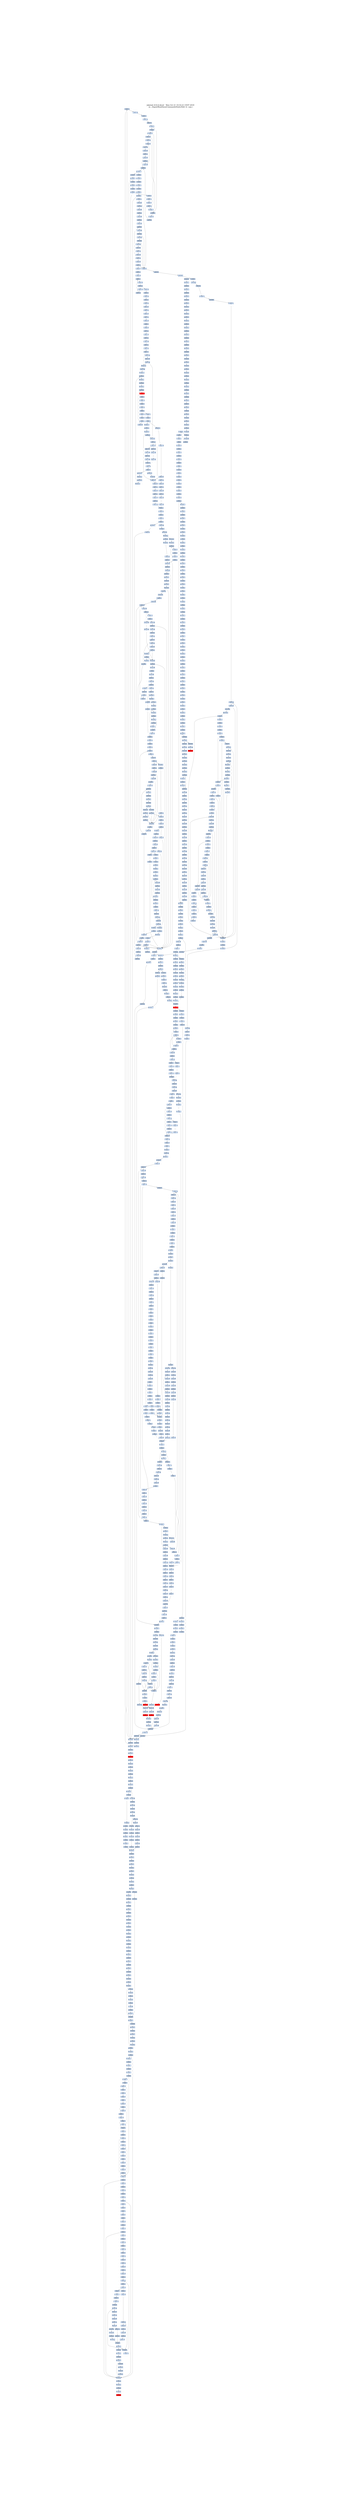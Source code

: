 digraph G {
node[shape=rectangle,style=filled,fillcolor=lightsteelblue,color=lightsteelblue]
bgcolor="transparent"
graph [label="Jakstab v0.8.4-devel   Mon Oct 21 10:32:21 CEST 2019\n-m ../Input/Real/linuxCommandsStatic/fold -b --cpa i", labelloc=t, fontsize=35, pad=30]
"0x080797e4"[label="0x080797e4\n"];
"0x08079fe4"[label="0x08079fe4\n"];
"0x08079fe3"[label="0x08079fe3\n"];
"0x080797e2"[label="0x080797e2\n"];
"0x08079fe2"[label="0x08079fe2\n"];
"0x08079fe1"[label="0x08079fe1\n"];
"0x080797ee"[label="0x080797ee\n"];
"0x080797ea"[label="0x080797ea\n"];
"0x080797f8"[label="0x080797f8\n"];
"0x080797f5"[label="0x080797f5\n"];
"0x080797f2"[label="0x080797f2\n"];
"0x08079800"[label="0x08079800\n"];
"0x080797fe"[label="0x080797fe\n"];
"0x08079808"[label="0x08079808\n"];
"0x08079806"[label="0x08079806\n"];
"0x0809a810"[label="0x0809a810\n"];
"0x08079810"[label="0x08079810\n"];
"0x08079818"[label="0x08079818\n"];
"0x0809a81a"[label="0x0809a81a\n"];
"0x08079815"[label="0x08079815\n"];
"0x08079813"[label="0x08079813\n"];
"0x0804d014"[label="0x0804d014\n"];
"0x0809a81f"[label="0x0809a81f\n"];
"0x0804d01d"[label="0x0804d01d\n"];
"0x0807981f"[label="0x0807981f\n"];
"0x0809a811"[label="0x0809a811\n"];
"0x0807981d"[label="0x0807981d\n"];
"0x0809a816"[label="0x0809a816\n"];
"0x0804d01a"[label="0x0804d01a\n"];
"0x0804d01c"[label="0x0804d01c\n"];
"0x0809a829"[label="0x0809a829\n"];
"0x0804d028"[label="0x0804d028\n"];
"0x08079825"[label="0x08079825\n"];
"0x08079823"[label="0x08079823\n"];
"0x0804d023"[label="0x0804d023\n"];
"0x08079821"[label="0x08079821\n"];
"0x0809a82f"[label="0x0809a82f\n"];
"0x08079830"[label="0x08079830\n"];
"0x0807982e"[label="0x0807982e\n"];
"0x0804d02f"[label="0x0804d02f\n"];
"0x0804d030"[label="0x0804d030\n"];
"0x0804d029"[label="0x0804d029\n"];
"0x0807982b"[label="0x0807982b\n"];
"0x0809a825"[label="0x0809a825\n"];
"0x0809a827"[label="0x0809a827\n"];
"0x08079838"[label="0x08079838\n"];
"0x0809a839"[label="0x0809a839\n"];
"0x0809a83e"[label="0x0809a83e\n"];
"0x08079834"[label="0x08079834\n"];
"0x0809a831"[label="0x0809a831\n"];
"0x0807983e"[label="0x0807983e\n"];
"0x0809a834"[label="0x0809a834\n"];
"0x0809a833"[label="0x0809a833\n"];
"0x0807983a"[label="0x0807983a\n"];
"0x0809a838"[label="0x0809a838\n"];
"0x08079847"[label="0x08079847\n"];
"0x08079844"[label="0x08079844\n"];
"0x08079850"[label="0x08079850\n"];
"0x0807984d"[label="0x0807984d\n"];
"0x08079849"[label="0x08079849\n"];
"0x08079856"[label="0x08079856\n"];
"0x08079860"[label="0x08079860\n"];
"0x0807985c"[label="0x0807985c\n"];
"0x0807985b"[label="0x0807985b\n"];
"0x08079867"[label="0x08079867\n"];
"0x08079865"[label="0x08079865\n"];
"0x08079863"[label="0x08079863\n"];
"0x0807986e"[label="0x0807986e\n"];
"0x0807986b"[label="0x0807986b\n"];
"0x08079869"[label="0x08079869\n"];
"0x08079878"[label="0x08079878\n"];
"0x08079876"[label="0x08079876\n"];
"0x08079874"[label="0x08079874\n"];
"0x08079871"[label="0x08079871\n"];
"0x0807987b"[label="0x0807987b\n"];
"0x08079887"[label="0x08079887\n"];
"0x08079885"[label="0x08079885\n"];
"0x080a3090"[label="0x080a3090\n"];
"0x08079881"[label="0x08079881\n"];
"0x0807988d"[label="0x0807988d\n"];
"0x0807988b"[label="0x0807988b\n"];
"0x080a3099"[label="0x080a3099\n"];
"0x08079895"[label="0x08079895\n"];
"0x080a309f"[label="0x080a309f\n"];
"0x08079891"[label="0x08079891\n"];
"0x080a3093"[label="0x080a3093\n"];
"0x080798a0"[label="0x080798a0\n"];
"0x080a3094"[label="0x080a3094\n"];
"0x080a3091"[label="0x080a3091\n"];
"0x080a3092"[label="0x080a3092\n"];
"0x0807989c"[label="0x0807989c\n"];
"0x0807989b"[label="0x0807989b\n"];
"0x080798a8"[label="0x080798a8\n"];
"0x080a30ac"[label="0x080a30ac\n"];
"0x080798a5"[label="0x080798a5\n"];
"0x080a30aa"[label="0x080a30aa\n"];
"0x080a30b0"[label="0x080a30b0\n"];
"0x080798a3"[label="0x080798a3\n"];
"0x080a30ae"[label="0x080a30ae\n"];
"0x080798b0"[label="0x080798b0\n"];
"0x080a30a2"[label="0x080a30a2\n"];
"0x080798ac"[label="0x080798ac\n"];
"0x080798aa"[label="0x080798aa\n"];
"0x080a30a6"[label="0x080a30a6\n"];
"0x080a30bb"[label="0x080a30bb\n"];
"0x080798b7"[label="0x080798b7\n"];
"0x080a30b9"[label="0x080a30b9\n"];
"0x080a30bf"[label="0x080a30bf\n"];
"0x080798b4"[label="0x080798b4\n"];
"0x080a30bd"[label="0x080a30bd\n"];
"0x080a30b3"[label="0x080a30b3\n"];
"0x080798bf"[label="0x080798bf\n"];
"0x080798bd"[label="0x080798bd\n"];
"0x080a30b7"[label="0x080a30b7\n"];
"0x080798bb"[label="0x080798bb\n"];
"0x080798b9"[label="0x080798b9\n"];
"0x080798c7"[label="0x080798c7\n"];
"0x080a30c9"[label="0x080a30c9\n"];
"0x080798c5"[label="0x080798c5\n"];
"0x080798c3"[label="0x080798c3\n"];
"0x080798c1"[label="0x080798c1\n"];
"0x080a30ce"[label="0x080a30ce\n"];
"0x080798d0"[label="0x080798d0\n"];
"0x080a30c1"[label="0x080a30c1\n"];
"0x080a30c7"[label="0x080a30c7\n"];
"0x080798d8"[label="0x080798d8\n"];
"0x080798d6"[label="0x080798d6\n"];
"0x080a30da"[label="0x080a30da\n"];
"0x080798d4"[label="0x080798d4\n"];
"0x080a30e0"[label="0x080a30e0\n"];
"0x080a30dd"[label="0x080a30dd\n"];
"0x080798d2"[label="0x080798d2\n"];
"0x080a30d4"[label="0x080a30d4\n"];
"0x0804d0df"[label="0x0804d0df\n"];
"0x080798de"[label="0x080798de\n"];
"0x080a30d1"[label="0x080a30d1\n"];
"0x080798db"[label="0x080798db\n"];
"0x0804d0db"[label="0x0804d0db\n"];
"0x080a30d6"[label="0x080a30d6\n"];
"0x080798e8"[label="0x080798e8\n"];
"0x080a30ec"[label="0x080a30ec\n"];
"0x0804d0e7"[label="0x0804d0e7\n"];
"0x080798e6"[label="0x080798e6\n"];
"0x080a30ea"[label="0x080a30ea\n"];
"0x080798e4"[label="0x080798e4\n"];
"0x0804d0e3"[label="0x0804d0e3\n"];
"0x080798e1"[label="0x080798e1\n"];
"0x080a30ee"[label="0x080a30ee\n"];
"0x080798f0"[label="0x080798f0\n"];
"0x0804d0ee"[label="0x0804d0ee\n"];
"0x0804d0ef"[label="0x0804d0ef\n"];
"0x080a30e2"[label="0x080a30e2\n"];
"0x080798ec"[label="0x080798ec\n"];
"0x0804d0ea"[label="0x0804d0ea\n"];
"0x080a30e8"[label="0x080a30e8\n"];
"0x080798ea"[label="0x080798ea\n"];
"0x080a30e6"[label="0x080a30e6\n"];
"0x080a30fb"[label="0x080a30fb\n"];
"0x080538f6"[label="0x080538f6\n"];
"0x080a30fc"[label="0x080a30fc\n"];
"0x080a30f9"[label="0x080a30f9\n"];
"0x080798f6"[label="0x080798f6\n"];
"0x080a30ff"[label="0x080a30ff\n"];
"0x080798f3"[label="0x080798f3\n"];
"0x080a3100"[label="0x080a3100\n"];
"0x080a30fd"[label="0x080a30fd\n"];
"0x080a30fe"[label="0x080a30fe\n"];
"0x080538f3"[label="0x080538f3\n"];
"0x080a30f4"[label="0x080a30f4\n"];
"0x080798ff"[label="0x080798ff\n"];
"0x080a30f2"[label="0x080a30f2\n"];
"0x080a30f7"[label="0x080a30f7\n"];
"0x080798fb"[label="0x080798fb\n"];
"0x080798f9"[label="0x080798f9\n"];
"0x08079907"[label="0x08079907\n"];
"0x080a310a"[label="0x080a310a\n"];
"0x080a310f"[label="0x080a310f\n"];
"0x08079903"[label="0x08079903\n"];
"0x0807990f"[label="0x0807990f\n"];
"0x080a3102"[label="0x080a3102\n"];
"0x08079909"[label="0x08079909\n"];
"0x080a311c"[label="0x080a311c\n"];
"0x08079916"[label="0x08079916\n",fillcolor="red"];
"0x08079915"[label="0x08079915\n"];
"0x080a311a"[label="0x080a311a\n"];
"0x08079914"[label="0x08079914\n"];
"0x08079913"[label="0x08079913\n"];
"0x080a3120"[label="0x080a3120\n"];
"0x08079912"[label="0x08079912\n"];
"0x08079920"[label="0x08079920\n"];
"0x0804c920"[label="0x0804c920\n"];
"0x080a3118"[label="0x080a3118\n"];
"0x080a3115"[label="0x080a3115\n"];
"0x08079928"[label="0x08079928\n"];
"0x080a312c"[label="0x080a312c\n"];
"0x08079926"[label="0x08079926\n"];
"0x080a312a"[label="0x080a312a\n"];
"0x08079924"[label="0x08079924\n"];
"0x0804c921"[label="0x0804c921\n"];
"0x0804c922"[label="0x0804c922\n"];
"0x080a3130"[label="0x080a3130\n"];
"0x0804c923"[label="0x0804c923\n"];
"0x0804c924"[label="0x0804c924\n"];
"0x0807b930"[label="0x0807b930\n"];
"0x0807992f"[label="0x0807992f\n"];
"0x080a3124"[label="0x080a3124\n"];
"0x0804c92f"[label="0x0804c92f\n"];
"0x0807992d"[label="0x0807992d\n"];
"0x0804c929"[label="0x0804c929\n"];
"0x080a3127"[label="0x080a3127\n"];
"0x0807992b"[label="0x0807992b\n"];
"0x0804c935"[label="0x0804c935\n"];
"0x08079937"[label="0x08079937\n"];
"0x080a3139"[label="0x080a3139\n"];
"0x0804c937"[label="0x0804c937\n"];
"0x08079934"[label="0x08079934\n"];
"0x080a3140"[label="0x080a3140\n"];
"0x08079932"[label="0x08079932\n"];
"0x0807993f"[label="0x0807993f\n"];
"0x0804c940"[label="0x0804c940\n"];
"0x0807993b"[label="0x0807993b\n"];
"0x0804c93a"[label="0x0804c93a\n"];
"0x080a3136"[label="0x080a3136\n"];
"0x312d302e"[label="0x312d302e\n"];
"0x0804c946"[label="0x0804c946\n"];
"0x080a314c"[label="0x080a314c\n"];
"0x080a3149"[label="0x080a3149\n"];
"0x08079946"[label="0x08079946\n"];
"0x0804c948"[label="0x0804c948\n"];
"0x080a314d"[label="0x080a314d\n"];
"0x080a3143"[label="0x080a3143\n"];
"0x0807994f"[label="0x0807994f\n"];
"0x0804c94f"[label="0x0804c94f\n"];
"0x080a3147"[label="0x080a3147\n"];
"0x0804c94a"[label="0x0804c94a\n"];
"0x0807994b"[label="0x0807994b\n"];
"0x0804c956"[label="0x0804c956\n"];
"0x080a3159"[label="0x080a3159\n"];
"0x0804c951"[label="0x0804c951\n"];
"0x08079953"[label="0x08079953\n"];
"0x080a315d"[label="0x080a315d\n"];
"0x0804c954"[label="0x0804c954\n"];
"0x08079960"[label="0x08079960\n"];
"0x080a3153"[label="0x080a3153\n"];
"0x080a3151"[label="0x080a3151\n"];
"0x0804c95f"[label="0x0804c95f\n"];
"0x0804c959"[label="0x0804c959\n"];
"0x080a3157"[label="0x080a3157\n"];
"0x0804c95c"[label="0x0804c95c\n"];
"0x080a316b"[label="0x080a316b\n"];
"0x0804c965"[label="0x0804c965\n"];
"0x08079966"[label="0x08079966\n"];
"0x0804c968"[label="0x0804c968\n"];
"0x08079964"[label="0x08079964\n"];
"0x080a316f"[label="0x080a316f\n"];
"0x0804c962"[label="0x0804c962\n"];
"0x080a316d"[label="0x080a316d\n"];
"0x08079962"[label="0x08079962\n"];
"0x080a3163"[label="0x080a3163\n"];
"0x0804c96f"[label="0x0804c96f\n"];
"0x0807996e"[label="0x0807996e\n"];
"0x080a3161"[label="0x080a3161\n"];
"0x080a3162"[label="0x080a3162\n"];
"0x0807996c"[label="0x0807996c\n"];
"0x0804c96a"[label="0x0804c96a\n"];
"0x080a3168"[label="0x080a3168\n"];
"0x0807996a"[label="0x0807996a\n"];
"0x0804c96c"[label="0x0804c96c\n"];
"0x0804c976"[label="0x0804c976\n"];
"0x08079976"[label="0x08079976\n"];
"0x080a317a"[label="0x080a317a\n"];
"0x080a317f"[label="0x080a317f\n"];
"0x0804c972"[label="0x0804c972\n"];
"0x08079972"[label="0x08079972\n"];
"0x0804c974"[label="0x0804c974\n"];
"0x0804c97f"[label="0x0804c97f\n"];
"0x080a3171"[label="0x080a3171\n"];
"0x0804c979"[label="0x0804c979\n"];
"0x0807997c"[label="0x0807997c\n"];
"0x080a3175"[label="0x080a3175\n"];
"0x08079979"[label="0x08079979\n"];
"0x08079986"[label="0x08079986\n"];
"0x0804c988"[label="0x0804c988\n"];
"0x08079984"[label="0x08079984\n"];
"0x0804c981"[label="0x0804c981\n"];
"0x080a3190"[label="0x080a3190\n"];
"0x08079982"[label="0x08079982\n"];
"0x0804c98d"[label="0x0804c98d\n"];
"0x0807998f"[label="0x0807998f\n"];
"0x0804c98f"[label="0x0804c98f\n"];
"0x080a3181"[label="0x080a3181\n"];
"0x080a3187"[label="0x080a3187\n"];
"0x0807998b"[label="0x0807998b\n"];
"0x0804c98a"[label="0x0804c98a\n"];
"0x080a319b"[label="0x080a319b\n"];
"0x08079997"[label="0x08079997\n"];
"0x0804c998"[label="0x0804c998\n"];
"0x08079993"[label="0x08079993\n"];
"0x080a31a0"[label="0x080a31a0\n"];
"0x0804c992"[label="0x0804c992\n"];
"0x080a319d"[label="0x080a319d\n"];
"0x0804c99e"[label="0x0804c99e\n"];
"0x080a3194"[label="0x080a3194\n"];
"0x0807999d"[label="0x0807999d\n"];
"0x080a3192"[label="0x080a3192\n"];
"0x0807999b"[label="0x0807999b\n"];
"0x080a3198"[label="0x080a3198\n"];
"0x0804c99c"[label="0x0804c99c\n"];
"0x08079999"[label="0x08079999\n"];
"0x0804c9a5"[label="0x0804c9a5\n"];
"0x080799a8"[label="0x080799a8\n"];
"0x080a31ac"[label="0x080a31ac\n"];
"0x0804c9a7"[label="0x0804c9a7\n"];
"0x080799a6"[label="0x080799a6\n"];
"0x080a31aa"[label="0x080a31aa\n"];
"0x080799a4"[label="0x080799a4\n"];
"0x080a31b0"[label="0x080a31b0\n"];
"0x0804c9a3"[label="0x0804c9a3\n"];
"0x080a31ae"[label="0x080a31ae\n"];
"0x080799a1"[label="0x080799a1\n"];
"0x0804c9ad"[label="0x0804c9ad\n"];
"0x080799b0"[label="0x080799b0\n"];
"0x080a31a3"[label="0x080a31a3\n"];
"0x080799ae"[label="0x080799ae\n"];
"0x0804c9b0"[label="0x0804c9b0\n"];
"0x080799ac"[label="0x080799ac\n"];
"0x080a31a7"[label="0x080a31a7\n"];
"0x0804c9aa"[label="0x0804c9aa\n"];
"0x080799aa"[label="0x080799aa\n"];
"0x080a31a5"[label="0x080a31a5\n"];
"0x080a31bb"[label="0x080a31bb\n"];
"0x080799b8"[label="0x080799b8\n"];
"0x0804c9b6"[label="0x0804c9b6\n"];
"0x080a31bf"[label="0x080a31bf\n"];
"0x080799b2"[label="0x080799b2\n"];
"0x0804c9b3"[label="0x0804c9b3\n"];
"0x080799c0"[label="0x080799c0\n"];
"0x080a31b4"[label="0x080a31b4\n"];
"0x080799be"[label="0x080799be\n"];
"0x080799bc"[label="0x080799bc\n"];
"0x080a31b8"[label="0x080a31b8\n"];
"0x080799ba"[label="0x080799ba\n"];
"0x0804c9bc"[label="0x0804c9bc\n"];
"0x080a31cc"[label="0x080a31cc\n"];
"0x080799c6"[label="0x080799c6\n"];
"0x0804c9c7"[label="0x0804c9c7\n"];
"0x080799c3"[label="0x080799c3\n"];
"0x0804c9c2"[label="0x0804c9c2\n"];
"0x080a31ce"[label="0x080a31ce\n"];
"0x0804c9c4"[label="0x0804c9c4\n"];
"0x080799d0"[label="0x080799d0\n"];
"0x080a31c1"[label="0x080a31c1\n"];
"0x080799ce"[label="0x080799ce\n"];
"0x0804c9cf"[label="0x0804c9cf\n"];
"0x080a31c7"[label="0x080a31c7\n"];
"0x080799cc"[label="0x080799cc\n"];
"0x0804c9c9"[label="0x0804c9c9\n"];
"0x080799c9"[label="0x080799c9\n"];
"0x0804c9cc"[label="0x0804c9cc\n"];
"0x0804c9d5"[label="0x0804c9d5\n"];
"0x080a31d9"[label="0x080a31d9\n"];
"0x080799d5"[label="0x080799d5\n"];
"0x080799d3"[label="0x080799d3\n"];
"0x080a31e0"[label="0x080a31e0\n"];
"0x080799e0"[label="0x080799e0\n"];
"0x080a31d4"[label="0x080a31d4\n"];
"0x0804c9df"[label="0x0804c9df\n"];
"0x080a31d1"[label="0x080a31d1\n"];
"0x080799de"[label="0x080799de\n"];
"0x0804c9d9"[label="0x0804c9d9\n"];
"0x080799da"[label="0x080799da\n"];
"0x080a31d6"[label="0x080a31d6\n"];
"0x080a31eb"[label="0x080a31eb\n"];
"0x080799e8"[label="0x080799e8\n"];
"0x0804c9e6"[label="0x0804c9e6\n"];
"0x0804c9e8"[label="0x0804c9e8\n"];
"0x080799e4"[label="0x080799e4\n"];
"0x080a31f0"[label="0x080a31f0\n"];
"0x080799e2"[label="0x080799e2\n"];
"0x0804c9e4"[label="0x0804c9e4\n"];
"0x080a31e3"[label="0x080a31e3\n"];
"0x080799ef"[label="0x080799ef\n"];
"0x080a31e8"[label="0x080a31e8\n"];
"0x080799eb"[label="0x080799eb\n"];
"0x0804c9ea"[label="0x0804c9ea\n"];
"0x0804c9ec"[label="0x0804c9ec\n"];
"0x080a31e6"[label="0x080a31e6\n"];
"0x0804c9f5"[label="0x0804c9f5\n"];
"0x080799f8"[label="0x080799f8\n"];
"0x0804c9f7"[label="0x0804c9f7\n"];
"0x080799f4"[label="0x080799f4\n"];
"0x080a3200"[label="0x080a3200\n"];
"0x0804c9f2"[label="0x0804c9f2\n"];
"0x080a31f3"[label="0x080a31f3\n"];
"0x08079a00"[label="0x08079a00\n"];
"0x0807a1fe"[label="0x0807a1fe\n"];
"0x0804c9ff"[label="0x0804c9ff\n"];
"0x080a31f8"[label="0x080a31f8\n"];
"0x0804c9fc"[label="0x0804c9fc\n"];
"0x080799f9"[label="0x080799f9\n"];
"0x0804ca05"[label="0x0804ca05\n"];
"0x0807a208"[label="0x0807a208\n"];
"0x08079a06"[label="0x08079a06\n"];
"0x0804ca07"[label="0x0804ca07\n"];
"0x0804ca02"[label="0x0804ca02\n"];
"0x08079a03"[label="0x08079a03\n"];
"0x0807a202"[label="0x0807a202\n"];
"0x080a320e"[label="0x080a320e\n"];
"0x080a3204"[label="0x080a3204\n"];
"0x08079a0f"[label="0x08079a0f\n"];
"0x0804ca0f"[label="0x0804ca0f\n"];
"0x08079a0d"[label="0x08079a0d\n"];
"0x0804ba09"[label="0x0804ba09\n"];
"0x0804ca09"[label="0x0804ca09\n"];
"0x08079a0b"[label="0x08079a0b\n"];
"0x0804ba0c"[label="0x0804ba0c\n"];
"0x08079a09"[label="0x08079a09\n"];
"0x080a3206"[label="0x080a3206\n"];
"0x08079a18"[label="0x08079a18\n"];
"0x080a321b"[label="0x080a321b\n"];
"0x080a3219"[label="0x080a3219\n"];
"0x0804ca18"[label="0x0804ca18\n"];
"0x08079a13"[label="0x08079a13\n"];
"0x0804ca13"[label="0x0804ca13\n"];
"0x08079a11"[label="0x08079a11\n"];
"0x080a321e"[label="0x080a321e\n"];
"0x080a3213"[label="0x080a3213\n"];
"0x08079a1f"[label="0x08079a1f\n"];
"0x08079a1d"[label="0x08079a1d\n"];
"0x0804ca1c"[label="0x0804ca1c\n"];
"0x080a322b"[label="0x080a322b\n"];
"0x080a3229"[label="0x080a3229\n"];
"0x08079a26"[label="0x08079a26\n"];
"0x080a322a"[label="0x080a322a\n"];
"0x08079a24"[label="0x08079a24\n"];
"0x080a3230"[label="0x080a3230\n"];
"0x08079a21"[label="0x08079a21\n"];
"0x0804ca24"[label="0x0804ca24\n"];
"0x080a3223"[label="0x080a3223\n"];
"0x08079a2e"[label="0x08079a2e\n"];
"0x080a3221"[label="0x080a3221\n"];
"0x08079a2d"[label="0x08079a2d\n"];
"0x080a3228"[label="0x080a3228\n"];
"0x08079a2a"[label="0x08079a2a\n"];
"0x080a3225"[label="0x080a3225\n"];
"0x080a3226"[label="0x080a3226\n"];
"0x0804ca2c"[label="0x0804ca2c\n"];
"0x08079a37"[label="0x08079a37\n"];
"0x080a323c"[label="0x080a323c\n"];
"0x080a323a"[label="0x080a323a\n"];
"0x0804ca31"[label="0x0804ca31\n"];
"0x080a3240"[label="0x080a3240\n"];
"0x08079a32"[label="0x08079a32\n"];
"0x0807aa40"[label="0x0807aa40\n"];
"0x080a3234"[label="0x080a3234\n"];
"0x08079a3e"[label="0x08079a3e\n"];
"0x0804ca39"[label="0x0804ca39\n"];
"0x080a3237"[label="0x080a3237\n"];
"0x08079a3b"[label="0x08079a3b\n"];
"0x080a324b"[label="0x080a324b\n"];
"0x0807aa47"[label="0x0807aa47\n"];
"0x08079a43"[label="0x08079a43\n"];
"0x080a3250"[label="0x080a3250\n"];
"0x0807aa42"[label="0x0807aa42\n"];
"0x0804ca44"[label="0x0804ca44\n"];
"0x0807aa41"[label="0x0807aa41\n"];
"0x08079a41"[label="0x08079a41\n"];
"0x0807aa50"[label="0x0807aa50\n"];
"0x08079a4f"[label="0x08079a4f\n"];
"0x08079a4d"[label="0x08079a4d\n"];
"0x0807aa4d"[label="0x0807aa4d\n"];
"0x080a3248"[label="0x080a3248\n"];
"0x0804ca4b"[label="0x0804ca4b\n"];
"0x08079a49"[label="0x08079a49\n"];
"0x08079a58"[label="0x08079a58\n"];
"0x0807aa58"[label="0x0807aa58\n"];
"0x0804ca56"[label="0x0804ca56\n"];
"0x0807aa56"[label="0x0807aa56\n"];
"0x080a325d"[label="0x080a325d\n"];
"0x08079a52"[label="0x08079a52\n"];
"0x0807aa60"[label="0x0807aa60\n"];
"0x08079a60"[label="0x08079a60\n"];
"0x0807aa5f"[label="0x0807aa5f\n"];
"0x0804ca60"[label="0x0804ca60\n"];
"0x0804ca59"[label="0x0804ca59\n"];
"0x0807aa5c"[label="0x0807aa5c\n"];
"0x080a3258"[label="0x080a3258\n"];
"0x0804ca5b"[label="0x0804ca5b\n"];
"0x0807aa5a"[label="0x0807aa5a\n"];
"0x08079a59"[label="0x08079a59\n"];
"0x0807aa68"[label="0x0807aa68\n"];
"0x0804ca65"[label="0x0804ca65\n"];
"0x08079a68"[label="0x08079a68\n"];
"0x0804ca67"[label="0x0804ca67\n"];
"0x08079a65"[label="0x08079a65\n"];
"0x0807aa61"[label="0x0807aa61\n"];
"0x08079a70"[label="0x08079a70\n"];
"0x08079a6e"[label="0x08079a6e\n"];
"0x0804ca6f"[label="0x0804ca6f\n"];
"0x0804ca69"[label="0x0804ca69\n"];
"0x08079a6b"[label="0x08079a6b\n"];
"0x0804ca6c"[label="0x0804ca6c\n"];
"0x08079a78"[label="0x08079a78\n"];
"0x0804ca78"[label="0x0804ca78\n"];
"0x08079a74"[label="0x08079a74\n"];
"0x0804ca71"[label="0x0804ca71\n"];
"0x0804ca74"[label="0x0804ca74\n"];
"0x08079a7f"[label="0x08079a7f\n"];
"0x0804ca7f"[label="0x0804ca7f\n"];
"0x08079a7d"[label="0x08079a7d\n"];
"0x08079a7a"[label="0x08079a7a\n"];
"0x0804ca7c"[label="0x0804ca7c\n"];
"0x0804ca85"[label="0x0804ca85\n"];
"0x08079a87"[label="0x08079a87\n"];
"0x0804ca88"[label="0x0804ca88\n"];
"0x08079a85"[label="0x08079a85\n"];
"0x08079a81"[label="0x08079a81\n"];
"0x0804ca8e"[label="0x0804ca8e\n"];
"0x08079a8b"[label="0x08079a8b\n"];
"0x0804ca8b"[label="0x0804ca8b\n"];
"0x0804d295"[label="0x0804d295\n"];
"0x08079a98"[label="0x08079a98\n"];
"0x0804ca96"[label="0x0804ca96\n"];
"0x08079a95"[label="0x08079a95\n"];
"0x0804ca91"[label="0x0804ca91\n"];
"0x0804d292"[label="0x0804d292\n"];
"0x08079a91"[label="0x08079a91\n"];
"0x0804ca94"[label="0x0804ca94\n"];
"0x080772a0"[label="0x080772a0\n"];
"0x08079a9f"[label="0x08079a9f\n"];
"0x08079a9d"[label="0x08079a9d\n"];
"0x0804ca99"[label="0x0804ca99\n"];
"0x0804ca9c"[label="0x0804ca9c\n"];
"0x08079aa7"[label="0x08079aa7\n"];
"0x0804caa6"[label="0x0804caa6\n"];
"0x08079aa5"[label="0x08079aa5\n"];
"0x0804caa1"[label="0x0804caa1\n"];
"0x080772a4"[label="0x080772a4\n"];
"0x08079aa3"[label="0x08079aa3\n"];
"0x080772a3"[label="0x080772a3\n"];
"0x080772a2"[label="0x080772a2\n"];
"0x080772a1"[label="0x080772a1\n"];
"0x0804caa4"[label="0x0804caa4\n"];
"0x08079aa1"[label="0x08079aa1\n"];
"0x08079ab0"[label="0x08079ab0\n"];
"0x080772af"[label="0x080772af\n"];
"0x0804cab0"[label="0x0804cab0\n"];
"0x0804caa9"[label="0x0804caa9\n"];
"0x08079aac"[label="0x08079aac\n"];
"0x08079aab"[label="0x08079aab\n"];
"0x080772a9"[label="0x080772a9\n"];
"0x08079aa9"[label="0x08079aa9\n"];
"0x0804cab5"[label="0x0804cab5\n"];
"0x080772b8"[label="0x080772b8\n"];
"0x08079ab8"[label="0x08079ab8\n"];
"0x0804cab2"[label="0x0804cab2\n"];
"0x08079ab3"[label="0x08079ab3\n"];
"0x080772b2"[label="0x080772b2\n"];
"0x0804cabd"[label="0x0804cabd\n"];
"0x08079ac0"[label="0x08079ac0\n"];
"0x080772bf"[label="0x080772bf\n"];
"0x08079abe"[label="0x08079abe\n"];
"0x0804cac0"[label="0x0804cac0\n"];
"0x0804cab9"[label="0x0804cab9\n"];
"0x080772bc"[label="0x080772bc\n"];
"0x08079abc"[label="0x08079abc\n"];
"0x08079aba"[label="0x08079aba\n"];
"0x08079ac8"[label="0x08079ac8\n"];
"0x08079ac4"[label="0x08079ac4\n"];
"0x0804cac2"[label="0x0804cac2\n"];
"0x080772c3"[label="0x080772c3\n"];
"0x08079ac2"[label="0x08079ac2\n"];
"0x080772c1"[label="0x080772c1\n"];
"0x080772d0"[label="0x080772d0\n"];
"0x08079ace"[label="0x08079ace\n"];
"0x080772cd"[label="0x080772cd\n"];
"0x0804cad0"[label="0x0804cad0\n"];
"0x0804cac9"[label="0x0804cac9\n"];
"0x08079acc"[label="0x08079acc\n"];
"0x080772cb"[label="0x080772cb\n"];
"0x080772c9"[label="0x080772c9\n"];
"0x0804cad6"[label="0x0804cad6\n"];
"0x080772d7"[label="0x080772d7\n"];
"0x08079ad6"[label="0x08079ad6\n"];
"0x08079ad2"[label="0x08079ad2\n"];
"0x080772d2"[label="0x080772d2\n"];
"0x0804cad4"[label="0x0804cad4\n"];
"0x0804cadd"[label="0x0804cadd\n"];
"0x080772de"[label="0x080772de\n"];
"0x0804cae0"[label="0x0804cae0\n"];
"0x080772dc"[label="0x080772dc\n"];
"0x08079adb"[label="0x08079adb\n"];
"0x080772da"[label="0x080772da\n"];
"0x080772e8"[label="0x080772e8\n"];
"0x0804cae6"[label="0x0804cae6\n"];
"0x080772e6"[label="0x080772e6\n"];
"0x08079ae5"[label="0x08079ae5\n"];
"0x080772e4"[label="0x080772e4\n"];
"0x0804cae3"[label="0x0804cae3\n"];
"0x080772e1"[label="0x080772e1\n"];
"0x0804caed"[label="0x0804caed\n"];
"0x0804caee"[label="0x0804caee\n"];
"0x080772ef"[label="0x080772ef\n"];
"0x08079aef"[label="0x08079aef\n"];
"0x0804caef"[label="0x0804caef\n"];
"0x0804caf0"[label="0x0804caf0\n",fillcolor="red"];
"0x080772ec"[label="0x080772ec\n"];
"0x080772ea"[label="0x080772ea\n"];
"0x08079aea"[label="0x08079aea\n"];
"0x0804caec"[label="0x0804caec\n"];
"0x0804caf7"[label="0x0804caf7\n"];
"0x08079af5"[label="0x08079af5\n"];
"0x0804caf1"[label="0x0804caf1\n"];
"0x08079af3"[label="0x08079af3\n"];
"0x080772f3"[label="0x080772f3\n"];
"0x08079af1"[label="0x08079af1\n"];
"0x0804caf4"[label="0x0804caf4\n"];
"0x080772f1"[label="0x080772f1\n"];
"0x08077300"[label="0x08077300\n"];
"0x0804caff"[label="0x0804caff\n"];
"0x08079afe"[label="0x08079afe\n"];
"0x0804cafa"[label="0x0804cafa\n"];
"0x08079afb"[label="0x08079afb\n"];
"0x0804cafc"[label="0x0804cafc\n"];
"0x080772f9"[label="0x080772f9\n"];
"0x08079af9"[label="0x08079af9\n"];
"0x08077308"[label="0x08077308\n"];
"0x08079b06"[label="0x08079b06\n"];
"0x08077305"[label="0x08077305\n"];
"0x0804cb08"[label="0x0804cb08\n"];
"0x0804cb01"[label="0x0804cb01\n"];
"0x08079b02"[label="0x08079b02\n"];
"0x0804cb03"[label="0x0804cb03\n"];
"0x08077310"[label="0x08077310\n"];
"0x0804cb0e"[label="0x0804cb0e\n"];
"0x0807730e"[label="0x0807730e\n"];
"0x08079b0e"[label="0x08079b0e\n"];
"0x0807730d"[label="0x0807730d\n"];
"0x0807730c"[label="0x0807730c\n"];
"0x08079b0c"[label="0x08079b0c\n"];
"0x0807730b"[label="0x0807730b\n"];
"0x0807730a"[label="0x0807730a\n"];
"0x08079b17"[label="0x08079b17\n"];
"0x08077316"[label="0x08077316\n"];
"0x08077315"[label="0x08077315\n"];
"0x08079b14"[label="0x08079b14\n"];
"0x08077313"[label="0x08077313\n"];
"0x0804cb13"[label="0x0804cb13\n"];
"0x08077320"[label="0x08077320\n"];
"0x0804cb1e"[label="0x0804cb1e\n"];
"0x08079b1f"[label="0x08079b1f\n"];
"0x0807731e"[label="0x0807731e\n"];
"0x08079b1d"[label="0x08079b1d\n"];
"0x0804cb20"[label="0x0804cb20\n"];
"0x0804cb19"[label="0x0804cb19\n"];
"0x0807731b"[label="0x0807731b\n"];
"0x0804cb1b"[label="0x0804cb1b\n"];
"0x08077328"[label="0x08077328\n"];
"0x08079b28"[label="0x08079b28\n"];
"0x08077327"[label="0x08077327\n"];
"0x0804cb27"[label="0x0804cb27\n"];
"0x08077325"[label="0x08077325\n"];
"0x08077322"[label="0x08077322\n"];
"0x0804cb23"[label="0x0804cb23\n"];
"0x08077330"[label="0x08077330\n"];
"0x08079b2f"[label="0x08079b2f\n"];
"0x08079b2c"[label="0x08079b2c\n"];
"0x0807732b"[label="0x0807732b\n"];
"0x0804cb2a"[label="0x0804cb2a\n"];
"0x08079b2a"[label="0x08079b2a\n"];
"0x0807732a"[label="0x0807732a\n"];
"0x08077329"[label="0x08077329\n"];
"0x0804cb2c"[label="0x0804cb2c\n"];
"0x08079b38"[label="0x08079b38\n"];
"0x0804cb35"[label="0x0804cb35\n"];
"0x08079b36"[label="0x08079b36\n"];
"0x08077336"[label="0x08077336\n"];
"0x0804cb38"[label="0x0804cb38\n"];
"0x08077334"[label="0x08077334\n"];
"0x0804cb32"[label="0x0804cb32\n"];
"0x08079b33"[label="0x08079b33\n"];
"0x0809a340"[label="0x0809a340\n"];
"0x08077332"[label="0x08077332\n"];
"0x08079b40"[label="0x08079b40\n"];
"0x0804cb3f"[label="0x0804cb3f\n"];
"0x08079b3c"[label="0x08079b3c\n"];
"0x0804cb3a"[label="0x0804cb3a\n"];
"0x08077339"[label="0x08077339\n"];
"0x08079b46"[label="0x08079b46\n"];
"0x08079b44"[label="0x08079b44\n"];
"0x0804cb44"[label="0x0804cb44\n"];
"0x0804cb4d"[label="0x0804cb4d\n"];
"0x08079b50"[label="0x08079b50\n"];
"0x0809a345"[label="0x0809a345\n"];
"0x0804cb4a"[label="0x0804cb4a\n"];
"0x08079b49"[label="0x08079b49\n"];
"0x08079b57"[label="0x08079b57\n"];
"0x08079b55"[label="0x08079b55\n"];
"0x08079b52"[label="0x08079b52\n"];
"0x0804cb53"[label="0x0804cb53\n"];
"0x08079b60"[label="0x08079b60\n"];
"0x0804cb5e"[label="0x0804cb5e\n"];
"0x08079b5e"[label="0x08079b5e\n"];
"0x0804cb59"[label="0x0804cb59\n"];
"0x0804cb5c"[label="0x0804cb5c\n"];
"0x08079b59"[label="0x08079b59\n"];
"0x08079b68"[label="0x08079b68\n"];
"0x08079b66"[label="0x08079b66\n"];
"0x08079b64"[label="0x08079b64\n"];
"0x0804cb61"[label="0x0804cb61\n"];
"0x08079b62"[label="0x08079b62\n"];
"0x0804cb64"[label="0x0804cb64\n"];
"0x08079b70"[label="0x08079b70\n"];
"0x0804cb6d"[label="0x0804cb6d\n"];
"0x0804cb70"[label="0x0804cb70\n"];
"0x0804cb6a"[label="0x0804cb6a\n"];
"0x08079b78"[label="0x08079b78\n"];
"0x0804cb75"[label="0x0804cb75\n"];
"0x08079b76"[label="0x08079b76\n"];
"0x08079b74"[label="0x08079b74\n"];
"0x08079b72"[label="0x08079b72\n"];
"0x0804cb7e"[label="0x0804cb7e\n"];
"0x08079b7e"[label="0x08079b7e\n"];
"0x08079b7b"[label="0x08079b7b\n"];
"0x0804cb7c"[label="0x0804cb7c\n"];
"0x08079b88"[label="0x08079b88\n"];
"0x08079b86"[label="0x08079b86\n"];
"0x0804cb81"[label="0x0804cb81\n"];
"0x08079b84"[label="0x08079b84\n"];
"0x08079b81"[label="0x08079b81\n"];
"0x08079b90"[label="0x08079b90\n"];
"0x08079b8d"[label="0x08079b8d\n"];
"0x0804cb90"[label="0x0804cb90\n"];
"0x08079b8b"[label="0x08079b8b\n"];
"0x0804cb95"[label="0x0804cb95\n"];
"0x08079b98"[label="0x08079b98\n"];
"0x08079b96"[label="0x08079b96\n"];
"0x08049398"[label="0x08049398\n"];
"0x08079b93"[label="0x08079b93\n"];
"0x08079ba0"[label="0x08079ba0\n"];
"0x0804cb9d"[label="0x0804cb9d\n"];
"0x0804cba0"[label="0x0804cba0\n"];
"0x08079b9c"[label="0x08079b9c\n"];
"0x0804cb9a"[label="0x0804cb9a\n"];
"0x0804939b"[label="0x0804939b\n"];
"0x0804cb9b"[label="0x0804cb9b\n"];
"0x0804cb9c"[label="0x0804cb9c\n"];
"0x0804cba6"[label="0x0804cba6\n"];
"0x08079ba4"[label="0x08079ba4\n"];
"0x0804cbae"[label="0x0804cbae\n"];
"0x08079bae"[label="0x08079bae\n"];
"0x0804cbaa"[label="0x0804cbaa\n"];
"0x08079baa"[label="0x08079baa\n"];
"0x0804cbac"[label="0x0804cbac\n"];
"0x08079bb6"[label="0x08079bb6\n"];
"0x08079bb2"[label="0x08079bb2\n"];
"0x08079bc0"[label="0x08079bc0\n"];
"0x0804cbbd"[label="0x0804cbbd\n"];
"0x0804cbb9"[label="0x0804cbb9\n"];
"0x08079bbb"[label="0x08079bbb\n"];
"0x08079bc5"[label="0x08079bc5\n"];
"0x0804cbc8"[label="0x0804cbc8\n"];
"0x08079bc3"[label="0x08079bc3\n"];
"0x0804cbc3"[label="0x0804cbc3\n"];
"0x08079bcf"[label="0x08079bcf\n"];
"0x0804cbcf"[label="0x0804cbcf\n"];
"0x08079bcd"[label="0x08079bcd\n"];
"0x08079bcb"[label="0x08079bcb\n"];
"0x08079bc9"[label="0x08079bc9\n"];
"0x0804cbd6"[label="0x0804cbd6\n"];
"0x08079bd6"[label="0x08079bd6\n"];
"0x08079bd2"[label="0x08079bd2\n"];
"0x08079bdf"[label="0x08079bdf\n"];
"0x08079bdd"[label="0x08079bdd\n"];
"0x0804cbdc"[label="0x0804cbdc\n"];
"0x08079be8"[label="0x08079be8\n"];
"0x0804cbe7"[label="0x0804cbe7\n"];
"0x08079be5"[label="0x08079be5\n"];
"0x0804cbe3"[label="0x0804cbe3\n"];
"0x08079be1"[label="0x08079be1\n"];
"0x08079bf0"[label="0x08079bf0\n"];
"0x08079bee"[label="0x08079bee\n"];
"0x0804cbef"[label="0x0804cbef\n"];
"0x0804cbe9"[label="0x0804cbe9\n"];
"0x08079bea"[label="0x08079bea\n"];
"0x0804cbf7"[label="0x0804cbf7\n"];
"0x08079bf5"[label="0x08079bf5\n"];
"0x0804cbf1"[label="0x0804cbf1\n"];
"0x0804cbf4"[label="0x0804cbf4\n"];
"0x0804cbfe"[label="0x0804cbfe\n"];
"0x0804cbff"[label="0x0804cbff\n"];
"0x08079bfd"[label="0x08079bfd\n"];
"0x0804cbf9"[label="0x0804cbf9\n"];
"0x0804cbfb"[label="0x0804cbfb\n"];
"0x08079bf9"[label="0x08079bf9\n"];
"0x08079c06"[label="0x08079c06\n"];
"0x0804cc07"[label="0x0804cc07\n"];
"0x08079c02"[label="0x08079c02\n"];
"0x0804cc04"[label="0x0804cc04\n"];
"0x08079c0e"[label="0x08079c0e\n"];
"0x0804cc0b"[label="0x0804cc0b\n"];
"0x08079c0a"[label="0x08079c0a\n"];
"0x0804cc16"[label="0x0804cc16\n"];
"0x08079c16"[label="0x08079c16\n"];
"0x0804cc11"[label="0x0804cc11\n"];
"0x08079c12"[label="0x08079c12\n"];
"0x0804cc14"[label="0x0804cc14\n"];
"0x0804cc1e"[label="0x0804cc1e\n"];
"0x08079c1d"[label="0x08079c1d\n"];
"0x0804cc20"[label="0x0804cc20\n"];
"0x08079c1a"[label="0x08079c1a\n"];
"0x0804cc1c"[label="0x0804cc1c\n"];
"0x0804cc25"[label="0x0804cc25\n"];
"0x08079c21"[label="0x08079c21\n"];
"0x0804cc2e"[label="0x0804cc2e\n"];
"0x08079c2f"[label="0x08079c2f\n"];
"0x0804cc30"[label="0x0804cc30\n"];
"0x0804cc2b"[label="0x0804cc2b\n"];
"0x08079c37"[label="0x08079c37\n"];
"0x0804cc36"[label="0x0804cc36\n"];
"0x0804cc34"[label="0x0804cc34\n"];
"0x0804cc40"[label="0x0804cc40\n"];
"0x08079c3c"[label="0x08079c3c\n"];
"0x0804cc3a"[label="0x0804cc3a\n"];
"0x08079c47"[label="0x08079c47\n"];
"0x0804cc46"[label="0x0804cc46\n"];
"0x0804cc48"[label="0x0804cc48\n"];
"0x08079c43"[label="0x08079c43\n"];
"0x0804cc42"[label="0x0804cc42\n"];
"0x08079c41"[label="0x08079c41\n"];
"0x0804cc4d"[label="0x0804cc4d\n"];
"0x08079c4f"[label="0x08079c4f\n"];
"0x08079c4b"[label="0x08079c4b\n"];
"0x08079c58"[label="0x08079c58\n"];
"0x0804cc56"[label="0x0804cc56\n"];
"0x08079c56"[label="0x08079c56\n"];
"0x0804cc58"[label="0x0804cc58\n"];
"0x08079c54"[label="0x08079c54\n"];
"0x0804cc53"[label="0x0804cc53\n"];
"0x08079c51"[label="0x08079c51\n"];
"0x0804cc5d"[label="0x0804cc5d\n"];
"0x08079c5e"[label="0x08079c5e\n"];
"0x08079c5b"[label="0x08079c5b\n"];
"0x08079c68"[label="0x08079c68\n"];
"0x0804cc66"[label="0x0804cc66\n"];
"0x08079c66"[label="0x08079c66\n"];
"0x0804cc68"[label="0x0804cc68\n"];
"0x08079c64"[label="0x08079c64\n"];
"0x0804cc63"[label="0x0804cc63\n"];
"0x08079c61"[label="0x08079c61\n"];
"0x08079c6f"[label="0x08079c6f\n"];
"0x0804cc70"[label="0x0804cc70\n"];
"0x0804cc6a"[label="0x0804cc6a\n"];
"0x08079c6b"[label="0x08079c6b\n"];
"0x0804cc78"[label="0x0804cc78\n"];
"0x080adc80"[label="0x080adc80\n"];
"0x08079c72"[label="0x08079c72\n"];
"0x0804cc80"[label="0x0804cc80\n"];
"0x08079c7a"[label="0x08079c7a\n"];
"0x080adc8b"[label="0x080adc8b\n"];
"0x08079c86"[label="0x08079c86\n"];
"0x080adc8f"[label="0x080adc8f\n"];
"0x0804cc83"[label="0x0804cc83\n"];
"0x08079c81"[label="0x08079c81\n"];
"0x080adc83"[label="0x080adc83\n"];
"0x080adc84"[label="0x080adc84\n"];
"0x080adc81"[label="0x080adc81\n"];
"0x0804cc8f"[label="0x0804cc8f\n"];
"0x080adc82"[label="0x080adc82\n"];
"0x0804cc89"[label="0x0804cc89\n"];
"0x08079c8c"[label="0x08079c8c\n"];
"0x080adc87"[label="0x080adc87\n"];
"0x08079c8a"[label="0x08079c8a\n"];
"0x0804cc95"[label="0x0804cc95\n"];
"0x080adc9b"[label="0x080adc9b\n"];
"0x080adc99"[label="0x080adc99\n"];
"0x08079c92"[label="0x08079c92\n"];
"0x080adc9d"[label="0x080adc9d\n"];
"0x080adc93"[label="0x080adc93\n"];
"0x08079ca0"[label="0x08079ca0\n"];
"0x080adc97"[label="0x080adc97\n"];
"0x0804cc9b"[label="0x0804cc9b\n"];
"0x08079ca8"[label="0x08079ca8\n"];
"0x0804cca6"[label="0x0804cca6\n"];
"0x080adca9"[label="0x080adca9\n"];
"0x0804cca8"[label="0x0804cca8\n"];
"0x0804cca1"[label="0x0804cca1\n"];
"0x080adcb0"[label="0x080adcb0\n"];
"0x080adcae"[label="0x080adcae\n"];
"0x0804cca4"[label="0x0804cca4\n"];
"0x080adca3"[label="0x080adca3\n"];
"0x08079cad"[label="0x08079cad\n"];
"0x080adca7"[label="0x080adca7\n"];
"0x0804ccaa"[label="0x0804ccaa\n"];
"0x080adca5"[label="0x080adca5\n"];
"0x0804ccac"[label="0x0804ccac\n"];
"0x080adcbc"[label="0x080adcbc\n"];
"0x080adcba"[label="0x080adcba\n"];
"0x080adcc0"[label="0x080adcc0\n"];
"0x08079cb1"[label="0x08079cb1\n"];
"0x080adcbe"[label="0x080adcbe\n"];
"0x080adcb4"[label="0x080adcb4\n"];
"0x080adcb2"[label="0x080adcb2\n"];
"0x080adcb8"[label="0x080adcb8\n"];
"0x080adcb6"[label="0x080adcb6\n"];
"0x080adccb"[label="0x080adccb\n"];
"0x080adcc9"[label="0x080adcc9\n"];
"0x080adcca"[label="0x080adcca\n"];
"0x080adcd0"[label="0x080adcd0\n"];
"0x080adcc4"[label="0x080adcc4\n"];
"0x080adcc2"[label="0x080adcc2\n"];
"0x080adcc7"[label="0x080adcc7\n"];
"0x080adcc8"[label="0x080adcc8\n"];
"0x080adcda"[label="0x080adcda\n"];
"0x080adce0"[label="0x080adce0\n"];
"0x080adcd4"[label="0x080adcd4\n"];
"0x080adcd2"[label="0x080adcd2\n"];
"0x080adcd7"[label="0x080adcd7\n"];
"0x080adceb"[label="0x080adceb\n"];
"0x080adce9"[label="0x080adce9\n"];
"0x080adcef"[label="0x080adcef\n"];
"0x080adce2"[label="0x080adce2\n"];
"0x080adce7"[label="0x080adce7\n"];
"0x080adcfb"[label="0x080adcfb\n"];
"0x080adcf9"[label="0x080adcf9\n"];
"0x080adcfd"[label="0x080adcfd\n"];
"0x080adcf3"[label="0x080adcf3\n"];
"0x080adcf1"[label="0x080adcf1\n"];
"0x080adcf5"[label="0x080adcf5\n"];
"0x080add0b"[label="0x080add0b\n"];
"0x080add09"[label="0x080add09\n"];
"0x080add0f"[label="0x080add0f\n"];
"0x080add03"[label="0x080add03\n"];
"0x080add01"[label="0x080add01\n"];
"0x0804fd10"[label="0x0804fd10\n"];
"0x080add07"[label="0x080add07\n"];
"0x080add05"[label="0x080add05\n"];
"0x080add1b"[label="0x080add1b\n"];
"0x080add19"[label="0x080add19\n"];
"0x0804fd11"[label="0x0804fd11\n"];
"0x080add1f"[label="0x080add1f\n"];
"0x080add13"[label="0x080add13\n"];
"0x080add11"[label="0x080add11\n"];
"0x080add17"[label="0x080add17\n"];
"0x080add15"[label="0x080add15\n"];
"0x080add2b"[label="0x080add2b\n"];
"0x080add29"[label="0x080add29\n"];
"0x080add2f"[label="0x080add2f\n"];
"0x080add2d"[label="0x080add2d\n"];
"0x080add23"[label="0x080add23\n"];
"0x080add21"[label="0x080add21\n"];
"0x080add27"[label="0x080add27\n"];
"0x080add3c"[label="0x080add3c\n"];
"0x080add3a"[label="0x080add3a\n"];
"0x080add3e"[label="0x080add3e\n"];
"0x080add33"[label="0x080add33\n"];
"0x08079d40"[label="0x08079d40\n"];
"0x080add31"[label="0x080add31\n"];
"0x080add37"[label="0x080add37\n"];
"0x080add35"[label="0x080add35\n"];
"0x08079d44"[label="0x08079d44\n"];
"0x080add50"[label="0x080add50\n"];
"0x08079d43"[label="0x08079d43\n"];
"0x08079d42"[label="0x08079d42\n"];
"0x08079d41"[label="0x08079d41\n"];
"0x080add43"[label="0x080add43\n"];
"0x080add44"[label="0x080add44\n"];
"0x08079d4f"[label="0x08079d4f\n"];
"0x080add41"[label="0x080add41\n"];
"0x080add42"[label="0x080add42\n"];
"0x080add45"[label="0x080add45\n"];
"0x08079d49"[label="0x08079d49\n"];
"0x080add5b"[label="0x080add5b\n"];
"0x080add5c"[label="0x080add5c\n"];
"0x080add59"[label="0x080add59\n"];
"0x080add5a"[label="0x080add5a\n"];
"0x080add60"[label="0x080add60\n"];
"0x08079d52"[label="0x08079d52\n"];
"0x080add5d"[label="0x080add5d\n"];
"0x080add54"[label="0x080add54\n"];
"0x080add52"[label="0x080add52\n"];
"0x08079d5d"[label="0x08079d5d\n"];
"0x080add56"[label="0x080add56\n"];
"0x08079d59"[label="0x08079d59\n"];
"0x08079d67"[label="0x08079d67\n"];
"0x080add6a"[label="0x080add6a\n"];
"0x080add6f"[label="0x080add6f\n"];
"0x080add70"[label="0x080add70\n"];
"0x08079d63"[label="0x08079d63\n"];
"0x080add6d"[label="0x080add6d\n"];
"0x080add6e"[label="0x080add6e\n"];
"0x080add64"[label="0x080add64\n"];
"0x080add62"[label="0x080add62\n"];
"0x08079d6d"[label="0x08079d6d\n"];
"0x08079d6b"[label="0x08079d6b\n"];
"0x080add68"[label="0x080add68\n"];
"0x080add66"[label="0x080add66\n"];
"0x08079d69"[label="0x08079d69\n"];
"0x080add7c"[label="0x080add7c\n"];
"0x080add7a"[label="0x080add7a\n"];
"0x080add80"[label="0x080add80\n"];
"0x08079d73"[label="0x08079d73\n"];
"0x080add7e"[label="0x080add7e\n"];
"0x08079d7f"[label="0x08079d7f\n"];
"0x080add71"[label="0x080add71\n"];
"0x080add78"[label="0x080add78\n"];
"0x08079d79"[label="0x08079d79\n"];
"0x08079d87"[label="0x08079d87\n"];
"0x08079d85"[label="0x08079d85\n"];
"0x080add90"[label="0x080add90\n"];
"0x080add82"[label="0x080add82\n"];
"0x080add87"[label="0x080add87\n"];
"0x08079d8b"[label="0x08079d8b\n"];
"0x08079d95"[label="0x08079d95\n"];
"0x08079d91"[label="0x08079d91\n"];
"0x080add94"[label="0x080add94\n"];
"0x08079d9f"[label="0x08079d9f\n"];
"0x080add92"[label="0x080add92\n"];
"0x08079d9b"[label="0x08079d9b\n"];
"0x08079d99"[label="0x08079d99\n"];
"0x08079da7"[label="0x08079da7\n"];
"0x08079da5"[label="0x08079da5\n"];
"0x08079dad"[label="0x08079dad\n"];
"0x08079da9"[label="0x08079da9\n"];
"0x08079db7"[label="0x08079db7\n"];
"0x08079db3"[label="0x08079db3\n"];
"0x08079dbd"[label="0x08079dbd\n"];
"0x08079dc8"[label="0x08079dc8\n"];
"0x08079dc1"[label="0x08079dc1\n"];
"0x08079dd0"[label="0x08079dd0\n"];
"0x08079dcc"[label="0x08079dcc\n"];
"0x08079dd6"[label="0x08079dd6\n"];
"0x08079ddb"[label="0x08079ddb\n"];
"0x08079de7"[label="0x08079de7\n"];
"0x08079de5"[label="0x08079de5\n"];
"0x08079de1"[label="0x08079de1\n"];
"0x08079def"[label="0x08079def\n"];
"0x0804d5e9"[label="0x0804d5e9\n"];
"0x08079deb"[label="0x08079deb\n"];
"0x0804d5ec"[label="0x0804d5ec\n"];
"0x08079df7"[label="0x08079df7\n"];
"0x08079df1"[label="0x08079df1\n"];
"0x08079dfb"[label="0x08079dfb\n"];
"0x08079e05"[label="0x08079e05\n"];
"0x08079e01"[label="0x08079e01\n"];
"0x08079e0d"[label="0x08079e0d\n"];
"0x08079e0b"[label="0x08079e0b\n"];
"0x08079e09"[label="0x08079e09\n"];
"0x08079e17"[label="0x08079e17\n"];
"0x08079e13"[label="0x08079e13\n"];
"0x08079e20"[label="0x08079e20\n"];
"0x08079e1b"[label="0x08079e1b\n"];
"0x08079e24"[label="0x08079e24\n"];
"0x08079e2d"[label="0x08079e2d\n"];
"0x08079e29"[label="0x08079e29\n"];
"0x08079e38"[label="0x08079e38\n"];
"0x08079e33"[label="0x08079e33\n"];
"0x08079e3d"[label="0x08079e3d\n"];
"0x08079e47"[label="0x08079e47\n"];
"0x08079e42"[label="0x08079e42\n"];
"0x08079e4d"[label="0x08079e4d\n"];
"0x08079e49"[label="0x08079e49\n"];
"0x08079e57"[label="0x08079e57\n"];
"0x08079e52"[label="0x08079e52\n"];
"0x08079e5c"[label="0x08079e5c\n"];
"0x08079e65"[label="0x08079e65\n"];
"0x08079e61"[label="0x08079e61\n"];
"0x08079e70"[label="0x08079e70\n"];
"0x08079e6b"[label="0x08079e6b\n"];
"0x08079e75"[label="0x08079e75\n"];
"0x08079e7f"[label="0x08079e7f\n"];
"0x08079e7b"[label="0x08079e7b\n"];
"0x08079e79"[label="0x08079e79\n"];
"0x08079e87"[label="0x08079e87\n"];
"0x08079e85"[label="0x08079e85\n"];
"0x08079e81"[label="0x08079e81\n"];
"0x08079e90"[label="0x08079e90\n"];
"0x08079e89"[label="0x08079e89\n"];
"0x08079e98"[label="0x08079e98\n"];
"0x08079e96"[label="0x08079e96\n"];
"0x08079e93"[label="0x08079e93\n"];
"0x08079e9f"[label="0x08079e9f\n"];
"0x08079ea1"[label="0x08079ea1\n",fillcolor="red"];
"0x080796b0"[label="0x080796b0\n"];
"0x0804b6ae"[label="0x0804b6ae\n"];
"0x080796b8"[label="0x080796b8\n"];
"0x080796b6"[label="0x080796b6\n"];
"0x0804b6b1"[label="0x0804b6b1\n",fillcolor="red"];
"0x080796b3"[label="0x080796b3\n"];
"0x080796be"[label="0x080796be\n"];
"0x080796bc"[label="0x080796bc\n"];
"0x080796bb"[label="0x080796bb\n"];
"0x080796c8"[label="0x080796c8\n"];
"0x080796c5"[label="0x080796c5\n"];
"0x080796c3"[label="0x080796c3\n"];
"0x080796c1"[label="0x080796c1\n"];
"0x08079ed0"[label="0x08079ed0\n"];
"0x080796cf"[label="0x080796cf\n"];
"0x08079ece"[label="0x08079ece\n"];
"0x080796cd"[label="0x080796cd\n"];
"0x08079ecb"[label="0x08079ecb\n"];
"0x080796ca"[label="0x080796ca\n"];
"0x08079ed8"[label="0x08079ed8\n"];
"0x080796d8"[label="0x080796d8\n"];
"0x08079ed4"[label="0x08079ed4\n"];
"0x080796d2"[label="0x080796d2\n"];
"0x08079ed2"[label="0x08079ed2\n"];
"0x080796d1"[label="0x080796d1\n"];
"0x080796df"[label="0x080796df\n"];
"0x08079edd"[label="0x08079edd\n"];
"0x080796dd"[label="0x080796dd\n"];
"0x080796db"[label="0x080796db\n"];
"0x080796e7"[label="0x080796e7\n"];
"0x08079ee5"[label="0x08079ee5\n"];
"0x080796e4"[label="0x080796e4\n"];
"0x08079ee3"[label="0x08079ee3\n"];
"0x080796e2"[label="0x080796e2\n"];
"0x08079ee1"[label="0x08079ee1\n"];
"0x080796f0"[label="0x080796f0\n"];
"0x08079ef0"[label="0x08079ef0\n"];
"0x080796ee"[label="0x080796ee\n"];
"0x080796eb"[label="0x080796eb\n"];
"0x08079eeb"[label="0x08079eeb\n"];
"0x080796e9"[label="0x080796e9\n"];
"0x080796f6"[label="0x080796f6\n"];
"0x080796f3"[label="0x080796f3\n"];
"0x08079700"[label="0x08079700\n"];
"0x08079efc"[label="0x08079efc\n"];
"0x080796fb"[label="0x080796fb\n",fillcolor="red"];
"0x080796fa"[label="0x080796fa\n"];
"0x08079708"[label="0x08079708\n"];
"0x08079703"[label="0x08079703\n",fillcolor="red"];
"0x08079f01"[label="0x08079f01\n"];
"0x08079710"[label="0x08079710\n"];
"0x0807970f"[label="0x0807970f\n"];
"0x0807970d"[label="0x0807970d\n"];
"0x08079f0d"[label="0x08079f0d\n"];
"0x0807970a"[label="0x0807970a\n"];
"0x08079f12"[label="0x08079f12\n"];
"0x08079720"[label="0x08079720\n"];
"0x08079f1e"[label="0x08079f1e\n"];
"0x08079726"[label="0x08079726\n"];
"0x08079723"[label="0x08079723\n"];
"0x08079f23"[label="0x08079f23\n"];
"0x08079721"[label="0x08079721\n"];
"0x08079730"[label="0x08079730\n"];
"0x08079f2f"[label="0x08079f2f\n"];
"0x08048730"[label="0x08048730\n"];
"0x0807972c"[label="0x0807972c\n"];
"0x0807972a"[label="0x0807972a\n"];
"0x08048735"[label="0x08048735\n"];
"0x08079737"[label="0x08079737\n"];
"0x08048738"[label="0x08048738\n"];
"0x08079f34"[label="0x08079f34\n"];
"0x08048732"[label="0x08048732\n"];
"0x08048733"[label="0x08048733\n"];
"0x08079732"[label="0x08079732\n"];
"0x08079740"[label="0x08079740\n"];
"0x08048740"[label="0x08048740\n"];
"0x08048739"[label="0x08048739\n"];
"0x0807973b"[label="0x0807973b\n",fillcolor="red"];
"0x0804873a"[label="0x0804873a\n"];
"0x0807973a"[label="0x0807973a\n"];
"0x0804873b"[label="0x0804873b\n"];
"0x08048746"[label="0x08048746\n"];
"0x08079746"[label="0x08079746\n"];
"0x08079745"[label="0x08079745\n"];
"0x08079f44"[label="0x08079f44\n"];
"0x08079743"[label="0x08079743\n"];
"0x0804874d"[label="0x0804874d\n"];
"0x0807974f"[label="0x0807974f\n"];
"0x0804cf4f"[label="0x0804cf4f\n"];
"0x0807974b"[label="0x0807974b\n"];
"0x0804874c"[label="0x0804874c\n"];
"0x08079f49"[label="0x08079f49\n"];
"0x0804cf55"[label="0x0804cf55\n"];
"0x08048755"[label="0x08048755\n"];
"0x08048756"[label="0x08048756\n"];
"0x08079756"[label="0x08079756\n"];
"0x0804cf58"[label="0x0804cf58\n"];
"0x08079753"[label="0x08079753\n"];
"0x08048753"[label="0x08048753\n"];
"0x08048754"[label="0x08048754\n"];
"0x0804875d"[label="0x0804875d\n"];
"0x0804cf5e"[label="0x0804cf5e\n"];
"0x08079f5e"[label="0x08079f5e\n"];
"0x0807975c"[label="0x0807975c\n"];
"0x0807975a"[label="0x0807975a\n"];
"0x08079f59"[label="0x08079f59\n"];
"0x0804875c"[label="0x0804875c\n"];
"0x08048766"[label="0x08048766\n"];
"0x08079765"[label="0x08079765\n",fillcolor="red"];
"0x0804cf61"[label="0x0804cf61\n"];
"0x08079764"[label="0x08079764\n"];
"0x0804cf63"[label="0x0804cf63\n"];
"0x08048763"[label="0x08048763\n"];
"0x08079761"[label="0x08079761\n"];
"0x0804cf6f"[label="0x0804cf6f\n"];
"0x08048770"[label="0x08048770\n"];
"0x0804cf69"[label="0x0804cf69\n"];
"0x08079f6c"[label="0x08079f6c\n"];
"0x0804cf75"[label="0x0804cf75\n"];
"0x08079f71"[label="0x08079f71\n"];
"0x0804cf7d"[label="0x0804cf7d\n"];
"0x08048780"[label="0x08048780\n"];
"0x08079f7d"[label="0x08079f7d\n"];
"0x0804cf79"[label="0x0804cf79\n"];
"0x0804cf88"[label="0x0804cf88\n"];
"0x0804cf81"[label="0x0804cf81\n"];
"0x08048783"[label="0x08048783\n",fillcolor="red"];
"0x08079f82"[label="0x08079f82\n"];
"0x0804cf84"[label="0x0804cf84\n"];
"0x08079790"[label="0x08079790\n"];
"0x08079f8e"[label="0x08079f8e\n"];
"0x0804cf89"[label="0x0804cf89\n"];
"0x08079797"[label="0x08079797\n"];
"0x08079f93"[label="0x08079f93\n"];
"0x08079792"[label="0x08079792\n"];
"0x08079791"[label="0x08079791\n"];
"0x0807979f"[label="0x0807979f\n"];
"0x08079f9f"[label="0x08079f9f\n"];
"0x0807979e"[label="0x0807979e\n"];
"0x0807979d"[label="0x0807979d\n"];
"0x080797a8"[label="0x080797a8\n"];
"0x08079fa4"[label="0x08079fa4\n"];
"0x080797a2"[label="0x080797a2\n"];
"0x08079fb0"[label="0x08079fb0\n"];
"0x080797ae"[label="0x080797ae\n"];
"0x080797ac"[label="0x080797ac\n"];
"0x080797b6"[label="0x080797b6\n"];
"0x08079fb5"[label="0x08079fb5\n"];
"0x080797b4"[label="0x080797b4\n"];
"0x080797b2"[label="0x080797b2\n"];
"0x080797bb"[label="0x080797bb\n"];
"0x08079fc6"[label="0x08079fc6\n"];
"0x080797c5"[label="0x080797c5\n"];
"0x08079fc4"[label="0x08079fc4\n"];
"0x080797c3"[label="0x080797c3\n"];
"0x080797c1"[label="0x080797c1\n"];
"0x08079fc1"[label="0x08079fc1\n"];
"0x080797d0"[label="0x080797d0\n"];
"0x08079fce"[label="0x08079fce\n"];
"0x08079fcc"[label="0x08079fcc\n"];
"0x080797ca"[label="0x080797ca\n"];
"0x08079fca"[label="0x08079fca\n"];
"0x08079fd7"[label="0x08079fd7\n"];
"0x080797d6"[label="0x080797d6\n"];
"0x080797d4"[label="0x080797d4\n"];
"0x08079fd3"[label="0x08079fd3\n"];
"0x08079fd1"[label="0x08079fd1\n"];
"0x08079fe0"[label="0x08079fe0\n"];
"0x080797e0"[label="0x080797e0\n"];
"0x08079fdd"[label="0x08079fdd\n"];
"0x080797dc"[label="0x080797dc\n"];
"0x080a3206" -> "0x080a320e" [color="#000000"];
"0x0804cbbd" -> "0x0804cbc3" [color="#000000"];
"0x080799e2" -> "0x0807999d" [color="#000000"];
"0x0804ca78" -> "0x0804ca7c" [color="#000000"];
"0x080a3171" -> "0x080a3175" [color="#000000"];
"0x0804c9aa" -> "0x0804c9ad" [color="#000000"];
"0x08048740" -> "0x08048746" [color="#000000"];
"0x08079afb" -> "0x08079afe" [color="#000000"];
"0x08079ed2" -> "0x08079ed4" [color="#000000"];
"0x080a30c1" -> "0x080a30c7" [color="#000000"];
"0x08079d6d" -> "0x08079d73" [color="#000000"];
"0x080538f3" -> "0x080538f6" [color="#000000"];
"0x08079d40" -> "0x08079d41" [color="#000000"];
"0x08079b74" -> "0x08079b76" [color="#000000"];
"0x0804ca7c" -> "0x0804ca7f" [color="#000000"];
"0x0804d0e7" -> "0x0804d0ea" [color="#000000"];
"0x0807987b" -> "0x08079881" [color="#000000"];
"0x080a3153" -> "0x080a3157" [color="#000000"];
"0x08079a1d" -> "0x08079a1f" [color="#000000"];
"0x0807731b" -> "0x0807731e" [color="#000000"];
"0x08079aba" -> "0x08079af1" [color="#000000"];
"0x080799e0" -> "0x080799e2" [color="#000000"];
"0x08079f5e" -> "0x08079f6c" [color="#000000"];
"0x0804cb7c" -> "0x0804cb3a" [color="#000000"];
"0x0804c9e6" -> "0x0804c9e8" [color="#000000"];
"0x0804c97f" -> "0x0804c981" [color="#000000"];
"0x0804cb2a" -> "0x0804cb35" [color="#000000"];
"0x08079b8b" -> "0x08079b8d" [color="#000000"];
"0x0804cb1e" -> "0x0804cb20" [color="#000000"];
"0x08079b64" -> "0x08079b8d" [color="#000000"];
"0x080adc8f" -> "0x080adc93" [color="#000000"];
"0x080adc97" -> "0x080adc99" [color="#000000"];
"0x08079a09" -> "0x08079a0b" [color="#000000"];
"0x0804cba0" -> "0x0804cba6" [color="#000000"];
"0x08079fce" -> "0x08079fd1" [color="#000000"];
"0x080add6f" -> "0x080add70" [color="#000000"];
"0x08079993" -> "0x08079997" [color="#000000"];
"0x08079909" -> "0x080797dc" [color="#000000"];
"0x080a3102" -> "0x080a310a" [color="#000000"];
"0x08079b14" -> "0x08079b17" [color="#000000"];
"0x08079932" -> "0x080798f0" [color="#000000"];
"0x080a319b" -> "0x080a319d" [color="#000000"];
"0x080adca7" -> "0x080adca9" [color="#000000"];
"0x0804cad4" -> "0x0804cae6" [color="#000000"];
"0x08079849" -> "0x0807984d" [color="#000000"];
"0x08079f82" -> "0x08079f8e" [color="#000000"];
"0x0804cc36" -> "0x0804cc3a" [color="#000000"];
"0x0804cbf7" -> "0x0804cbf9" [color="#000000"];
"0x08079797" -> "0x0807979d" [color="#000000"];
"0x080adc99" -> "0x080adc9b" [color="#000000"];
"0x08079926" -> "0x08079928" [color="#000000"];
"0x0807994f" -> "0x08079953" [color="#000000"];
"0x08079b0e" -> "0x08079b14" [color="#000000"];
"0x0804cb38" -> "0x0804cb75" [color="#000000"];
"0x08079962" -> "0x0807990f" [color="#000000"];
"0x080772af" -> "0x080772b2" [color="#000000"];
"0x080797e4" -> "0x080797ea" [color="#000000"];
"0x080a31b0" -> "0x080a31b4" [color="#000000"];
"0x0804cbf9" -> "0x0804cbfb" [color="#000000"];
"0x08079aef" -> "0x08079af1" [color="#000000"];
"0x0804c992" -> "0x0804c998" [color="#000000"];
"0x08079ed8" -> "0x08079edd" [color="#000000"];
"0x0804cab0" -> "0x0804ca96" [color="#000000"];
"0x0804ca9c" -> "0x0804caa1" [color="#000000"];
"0x0804cbe7" -> "0x0804cbe9" [color="#000000"];
"0x0804cca4" -> "0x0804cca6" [color="#000000"];
"0x080add66" -> "0x080add68" [color="#000000"];
"0x0804c9ad" -> "0x0804c9b0" [color="#000000"];
"0x08077325" -> "0x08077327" [color="#000000"];
"0x080a312a" -> "0x080a312c" [color="#000000"];
"0x080798b4" -> "0x080798b7" [color="#000000"];
"0x080798de" -> "0x080798e1" [color="#000000"];
"0x08079bf0" -> "0x08079bf5" [color="#000000"];
"0x0804c95c" -> "0x0804c95f" [color="#000000"];
"0x0804cc11" -> "0x0804cc14" [color="#000000"];
"0x08079ef0" -> "0x08079efc" [color="#000000"];
"0x08079baa" -> "0x08079bae" [color="#000000"];
"0x08079e09" -> "0x08079e0b" [color="#000000"];
"0x080799a1" -> "0x080799a4" [color="#000000"];
"0x080a322b" -> "0x0807974b" [color="#000000"];
"0x0804cb1b" -> "0x0804cb1e" [color="#000000"];
"0x0804cbf4" -> "0x0804cbf7" [color="#000000"];
"0x0804ca7f" -> "0x0804ca85" [color="#000000"];
"0x080a3234" -> "0x080a3237" [color="#000000"];
"0x0804c948" -> "0x0804c94a" [color="#000000"];
"0x0804cab9" -> "0x0804cabd" [color="#000000"];
"0x0804cb5e" -> "0x0804cb61" [color="#000000"];
"0x08079732" -> "0x080796b0" [color="#000000"];
"0x080a3168" -> "0x080a316b" [color="#000000"];
"0x0804873a" -> "0x0804873b" [color="#000000"];
"0x080772d2" -> "0x0809a810" [color="#000000"];
"0x08079b17" -> "0x08079b1d" [color="#000000"];
"0x080a31e8" -> "0x080a31eb" [color="#000000"];
"0x080772e8" -> "0x080772ea" [color="#000000"];
"0x08079e6b" -> "0x08079e70" [color="#000000"];
"0x08079bb6" -> "0x08079a98" [color="#000000"];
"0x0804c9a5" -> "0x0804c9a7" [color="#000000"];
"0x0807732a" -> "0x0807732b" [color="#000000"];
"0x080a3091" -> "0x080a3092" [color="#000000"];
"0x0807981f" -> "0x08079821" [color="#000000"];
"0x08079da9" -> "0x08079dad" [color="#000000"];
"0x080797b2" -> "0x080797b4" [color="#000000"];
"0x080a31d9" -> "0x080a314c" [color="#000000"];
"0x0804c93a" -> "0x0804cb08" [color="#000000"];
"0x0804c99c" -> "0x0804c99e" [color="#000000"];
"0x08079a65" -> "0x08079a68" [color="#000000"];
"0x08079e93" -> "0x08079e96" [color="#000000"];
"0x0804cb08" -> "0x0804cb0e" [color="#000000"];
"0x08079dc1" -> "0x08079dc8" [color="#000000"];
"0x080a30b9" -> "0x080a30b0" [color="#000000"];
"0x0804cb2a" -> "0x0804cb2c" [color="#000000"];
"0x080adc82" -> "0x080adc83" [color="#000000"];
"0x080798c7" -> "0x080798d8" [color="#000000"];
"0x080772c1" -> "0x080772c3" [color="#000000"];
"0x080add5c" -> "0x080add5d" [color="#000000"];
"0x0804874d" -> "0x08048753" [color="#000000"];
"0x0804ca07" -> "0x0804ca09" [color="#000000"];
"0x080a3213" -> "0x080a3219" [color="#000000"];
"0x080796ee" -> "0x080796d1" [color="#000000"];
"0x0807997c" -> "0x08079982" [color="#000000"];
"0x0804c9e4" -> "0x0804c9e6" [color="#000000"];
"0x080a3226" -> "0x080a3228" [color="#000000"];
"0x0809a838" -> "0x0809a839" [color="#000000"];
"0x080799a4" -> "0x080799a6" [color="#000000"];
"0x080a3240" -> "0x080a3248" [color="#000000"];
"0x080add94" -> "0x080add54" [color="#000000"];
"0x08079b40" -> "0x08079b44" [color="#000000"];
"0x08079dad" -> "0x08079db3" [color="#000000"];
"0x08079847" -> "0x08079849" [color="#000000"];
"0x0804cb4d" -> "0x0804cb53" [color="#000000"];
"0x08079d9f" -> "0x08079da5" [color="#000000"];
"0x08079fd7" -> "0x08079fdd" [color="#000000"];
"0x08079a0f" -> "0x08079a11" [color="#000000"];
"0x0804cb9c" -> "0x0804cb9d" [color="#000000"];
"0x0804c94f" -> "0x0804c951" [color="#000000"];
"0x0804ca96" -> "0x0804ca99" [color="#000000"];
"0x080a3130" -> "0x080a31c7" [color="#000000"];
"0x0804cb90" -> "0x08049398" [color="#000000"];
"0x080add05" -> "0x080add07" [color="#000000"];
"0x080796d2" -> "0x08079737" [color="#000000"];
"0x080a3181" -> "0x080a3187" [color="#000000"];
"0x08079d79" -> "0x08079d7f" [color="#000000"];
"0x08079deb" -> "0x08079def" [color="#000000"];
"0x080772d7" -> "0x080772da" [color="#000000"];
"0x080799f9" -> "0x08079a00" [color="#000000"];
"0x080772dc" -> "0x080772de" [color="#000000"];
"0x0804c9f7" -> "0x0804c9fc" [color="#000000"];
"0x08079790" -> "0x08079791" [color="#000000"];
"0x08079f2f" -> "0x08079f34" [color="#000000"];
"0x08079737" -> "0x0807973a" [color="#000000"];
"0x080adccb" -> "0x080a3168" [color="#000000"];
"0x080a3090" -> "0x080a3091" [color="#000000"];
"0x08079a49" -> "0x08079a4d" [color="#000000"];
"0x080a3228" -> "0x080a3229" [color="#000000"];
"0x08079bfd" -> "0x08079a98" [color="#000000"];
"0x080a3200" -> "0x080a3204" [color="#000000"];
"0x080adca7" -> "0x080adcb4" [color="#000000"];
"0x080799d0" -> "0x080799d3" [color="#000000"];
"0x08079d99" -> "0x08079d9b" [color="#000000"];
"0x08079c56" -> "0x08079c68" [color="#000000"];
"0x080adcae" -> "0x080adcb0" [color="#000000"];
"0x0807aa50" -> "0x0807aa56" [color="#000000"];
"0x0804cc14" -> "0x0804cc42" [color="#000000"];
"0x080adcca" -> "0x080adccb" [color="#000000"];
"0x080a30ae" -> "0x080a30b0" [color="#000000"];
"0x08079e47" -> "0x08079e49" [color="#000000"];
"0x0807985b" -> "0x0807985c" [color="#000000"];
"0x08079c4b" -> "0x08079c4f" [color="#000000"];
"0x08079e7f" -> "0x08079e81" [color="#000000"];
"0x0804cc66" -> "0x0804cc68" [color="#000000"];
"0x080adcc9" -> "0x080adcca" [color="#000000"];
"0x080a3204" -> "0x080a3206" [color="#000000"];
"0x08079746" -> "0x080a3090" [color="#000000"];
"0x080add44" -> "0x080add45" [color="#000000"];
"0x080796f3" -> "0x080796f6" [color="#000000"];
"0x080a317f" -> "0x080a3181" [color="#000000"];
"0x08079b2c" -> "0x08079b2f" [color="#000000"];
"0x0804cbdc" -> "0x0804cbe3" [color="#000000"];
"0x08079976" -> "0x08079979" [color="#000000"];
"0x080a3120" -> "0x080a3124" [color="#000000"];
"0x0807730c" -> "0x0807730d" [color="#000000"];
"0x08079b86" -> "0x08079b88" [color="#000000"];
"0x0804c9c4" -> "0x0804c9c7" [color="#000000"];
"0x080a30a6" -> "0x080a30aa" [color="#000000"];
"0x0804cf69" -> "0x0804cf6f" [color="#000000"];
"0x080a31f8" -> "0x080a30d6" [color="#000000"];
"0x080798e6" -> "0x080798d0" [color="#000000"];
"0x080add19" -> "0x080add1b" [color="#000000"];
"0x08079b72" -> "0x08079b74" [color="#000000"];
"0x080a31f3" -> "0x080a31f8" [color="#000000"];
"0x08079a70" -> "0x08079a74" [color="#000000"];
"0x080796b0" -> "0x080796b3" [color="#000000"];
"0x080797ca" -> "0x080797d0" [color="#000000"];
"0x08079c06" -> "0x08079c0a" [color="#000000"];
"0x080a30fb" -> "0x080a30fc" [color="#000000"];
"0x08079876" -> "0x08079878" [color="#000000"];
"0x08079fe2" -> "0x08079fe3" [color="#000000"];
"0x0804d0e3" -> "0x0804d0e7" [color="#000000"];
"0x08079b33" -> "0x08079b36" [color="#000000"];
"0x080798f3" -> "0x080798f6" [color="#000000"];
"0x0804cc07" -> "0x0804cc0b" [color="#000000"];
"0x080a31bb" -> "0x080a31bf" [color="#000000"];
"0x08079a68" -> "0x08079a6b" [color="#000000"];
"0x0809a345" -> "0x312d302e" [color="#000000"];
"0x08048763" -> "0x08048766" [color="#000000"];
"0x0804cc46" -> "0x0804cc48" [color="#000000"];
"0x0804c92f" -> "0x0804c935" [color="#000000"];
"0x08079d95" -> "0x08079d99" [color="#000000"];
"0x0804cb3a" -> "0x0804cb3f" [color="#000000"];
"0x080add52" -> "0x080add54" [color="#000000"];
"0x0804c96f" -> "0x0804c972" [color="#000000"];
"0x0804ca56" -> "0x0804ca59" [color="#000000"];
"0x0804cf84" -> "0x0804cf88" [color="#000000"];
"0x080796be" -> "0x080796c1" [color="#000000"];
"0x0804cc14" -> "0x0804cc16" [color="#000000"];
"0x08079e70" -> "0x08079e75" [color="#000000"];
"0x08079ed2" -> "0x08079e90" [color="#000000"];
"0x08079a43" -> "0x08079a49" [color="#000000"];
"0x080a30aa" -> "0x080a30ac" [color="#000000"];
"0x0804ca31" -> "0x0804ca39" [color="#000000"];
"0x0804cb32" -> "0x0804cb35" [color="#000000"];
"0x08079964" -> "0x08079966" [color="#000000"];
"0x080797b6" -> "0x080797bb" [color="#000000"];
"0x080772cd" -> "0x080772d0" [color="#000000"];
"0x080add7a" -> "0x080add7c" [color="#000000"];
"0x08079a7a" -> "0x08079a7d" [color="#000000"];
"0x08048732" -> "0x08048733" [color="#000000"];
"0x0804cb2c" -> "0x0804cb32" [color="#000000"];
"0x0809a829" -> "0x0809a82f" [color="#000000"];
"0x0804cc16" -> "0x0804cc1c" [color="#000000"];
"0x08079e3d" -> "0x08079e42" [color="#000000"];
"0x080797f5" -> "0x080797f8" [color="#000000"];
"0x080a30ee" -> "0x080a30f2" [color="#000000"];
"0x08079bdf" -> "0x08079be1" [color="#000000"];
"0x08079815" -> "0x08079818" [color="#000000"];
"0x0804d0ef" -> "0x0804c920" [color="#000000"];
"0x0804cc2b" -> "0x0804cc2e" [color="#000000"];
"0x08079a9d" -> "0x08079a9f" [color="#000000"];
"0x080add62" -> "0x080add64" [color="#000000"];
"0x08079ac0" -> "0x08079ac2" [color="#000000"];
"0x0804ca18" -> "0x0804ca1c" [color="#000000"];
"0x080a310a" -> "0x080a310f" [color="#000000"];
"0x080adc9b" -> "0x080adc9d" [color="#000000"];
"0x080538f6" -> "0x08079797" [color="#000000"];
"0x0804cb44" -> "0x0804c9d5" [color="#000000"];
"0x08079acc" -> "0x08079ace" [color="#000000"];
"0x08079f6c" -> "0x08079f71" [color="#000000"];
"0x0807974b" -> "0x0807974f" [color="#000000"];
"0x080798ea" -> "0x08079920" [color="#000000"];
"0x0807999b" -> "0x080799e4" [color="#000000"];
"0x08079b78" -> "0x08079b7b" [color="#000000"];
"0x0807990f" -> "0x08079912" [color="#000000"];
"0x080adcda" -> "0x080adce0" [color="#000000"];
"0x08079bdd" -> "0x08079bdf" [color="#000000"];
"0x080add0b" -> "0x080add0f" [color="#000000"];
"0x08079e4d" -> "0x08079e52" [color="#000000"];
"0x0804ca74" -> "0x0804ca78" [color="#000000"];
"0x08079860" -> "0x08079863" [color="#000000"];
"0x080add60" -> "0x080add62" [color="#000000"];
"0x08079fe1" -> "0x08079fe2" [color="#000000"];
"0x0804ca24" -> "0x0804ca2c" [color="#000000"];
"0x08079b1f" -> "0x08079b2c" [color="#000000"];
"0x08079b62" -> "0x08079b64" [color="#000000"];
"0x08079c1d" -> "0x08079c21" [color="#000000"];
"0x0804caa4" -> "0x0804ca60" [color="#000000"];
"0x08079d69" -> "0x08079d6b" [color="#000000"];
"0x080772e4" -> "0x08077305" [color="#000000"];
"0x08048755" -> "0x08048756" [color="#000000"];
"0x08079aa1" -> "0x08079aa3" [color="#000000"];
"0x080a31c1" -> "0x080a31c7" [color="#000000"];
"0x08077316" -> "0x0809a810" [color="#000000"];
"0x080adcd7" -> "0x080adcda" [color="#000000"];
"0x08079b2a" -> "0x08079b2c" [color="#000000"];
"0x08079c7a" -> "0x08079c81" [color="#000000"];
"0x08079b50" -> "0x08079b52" [color="#000000"];
"0x0804ca8e" -> "0x0804ca91" [color="#000000"];
"0x08079fe0" -> "0x08079fe1" [color="#000000"];
"0x08079b57" -> "0x08079b59" [color="#000000"];
"0x080772cb" -> "0x080772cd" [color="#000000"];
"0x0804cb20" -> "0x0804cb23" [color="#000000"];
"0x0807982e" -> "0x08079830" [color="#000000"];
"0x0804c9fc" -> "0x0804c9ff" [color="#000000"];
"0x0804ca2c" -> "0x0804ca31" [color="#000000"];
"0x08079bcf" -> "0x08079bd2" [color="#000000"];
"0x08079d7f" -> "0x08079d85" [color="#000000"];
"0x08079df7" -> "0x08079dfb" [color="#000000"];
"0x080796bb" -> "0x080796bc" [color="#000000"];
"0x08079b59" -> "0x08079b5e" [color="#000000"];
"0x080797c1" -> "0x080797c3" [color="#000000"];
"0x0804cb59" -> "0x0804cb5c" [color="#000000"];
"0x080a3157" -> "0x080a3159" [color="#000000"];
"0x08079e98" -> "0x08079e9f" [color="#000000"];
"0x080a311a" -> "0x080a311c" [color="#000000"];
"0x08079ee5" -> "0x0807a1fe" [color="#000000"];
"0x0804c9f5" -> "0x0804c9f7" [color="#000000"];
"0x080a3159" -> "0x080a315d" [color="#000000"];
"0x080a3124" -> "0x080a3127" [color="#000000"];
"0x08079adb" -> "0x08079ae5" [color="#000000"];
"0x080a317a" -> "0x080a317f" [color="#000000"];
"0x08079f23" -> "0x08079f2f" [color="#000000"];
"0x0804cb3f" -> "0x0804cb44" [color="#000000"];
"0x080adcbe" -> "0x080adcc0" [color="#000000"];
"0x08079c56" -> "0x08079c58" [color="#000000"];
"0x08079d49" -> "0x08079d4f" [color="#000000"];
"0x08079c0e" -> "0x08079c12" [color="#000000"];
"0x080add5a" -> "0x080add5b" [color="#000000"];
"0x0804cf81" -> "0x0804cf84" [color="#000000"];
"0x080772e6" -> "0x08077330" [color="#000000"];
"0x08079b36" -> "0x08079b38" [color="#000000"];
"0x08079903" -> "0x08079907" [color="#000000"];
"0x08079813" -> "0x08079823" [color="#000000"];
"0x0804cab5" -> "0x0804cab9" [color="#000000"];
"0x080798d6" -> "0x080798d8" [color="#000000"];
"0x080799b0" -> "0x080799b2" [color="#000000"];
"0x0804ca6f" -> "0x0804ca96" [color="#000000"];
"0x080799de" -> "0x080799e0" [color="#000000"];
"0x08079984" -> "0x08079986" [color="#000000"];
"0x080adc83" -> "0x080adc84" [color="#000000"];
"0x0804cf61" -> "0x0804cf63" [color="#000000"];
"0x08079da7" -> "0x08079da9" [color="#000000"];
"0x0809a834" -> "0x0807731b" [color="#000000"];
"0x08079d73" -> "0x08079d79" [color="#000000"];
"0x08079821" -> "0x08079810" [color="#000000"];
"0x080799a6" -> "0x080799d0" [color="#000000"];
"0x080798d2" -> "0x080798d4" [color="#000000"];
"0x080add70" -> "0x080add71" [color="#000000"];
"0x080add23" -> "0x080add27" [color="#000000"];
"0x080797f8" -> "0x08079982" [color="#000000"];
"0x080a314d" -> "0x080a3151" [color="#000000"];
"0x08079a78" -> "0x08079ac4" [color="#000000"];
"0x080a3163" -> "0x080adc80" [color="#000000"];
"0x0804cbae" -> "0x0804cbb9" [color="#000000"];
"0x08079730" -> "0x08079732" [color="#000000"];
"0x08079703" -> "0x08079737" [color="#000000"];
"0x080a31c7" -> "0x080a31cc" [color="#000000"];
"0x080adcb6" -> "0x080adcb8" [color="#000000"];
"0x0809a825" -> "0x0809a827" [color="#000000"];
"0x08048780" -> "0x08048783" [color="#000000"];
"0x080a316b" -> "0x080a316d" [color="#000000"];
"0x0807730d" -> "0x0807730e" [color="#000000"];
"0x080a3250" -> "0x080a3258" [color="#000000"];
"0x08079e13" -> "0x08079e17" [color="#000000"];
"0x08079fa4" -> "0x08079fb0" [color="#000000"];
"0x08079823" -> "0x08079825" [color="#000000"];
"0x080798c1" -> "0x080798f0" [color="#000000"];
"0x0804c929" -> "0x0804c92f" [color="#000000"];
"0x080797e4" -> "0x0807990f" [color="#000000"];
"0x08079de7" -> "0x08079deb" [color="#000000"];
"0x080796fa" -> "0x080796fb" [color="#000000"];
"0x08079e89" -> "0x08079e90" [color="#000000"];
"0x0804cbd6" -> "0x0804cbdc" [color="#000000"];
"0x080796e4" -> "0x080796e7" [color="#000000"];
"0x0804ccac" -> "0x0804c920" [color="#000000"];
"0x08079869" -> "0x0807986b" [color="#000000"];
"0x0804caa4" -> "0x0804caa6" [color="#000000"];
"0x080772c1" -> "0x080772cd" [color="#000000"];
"0x080796c3" -> "0x080796c5" [color="#000000"];
"0x08077334" -> "0x08077336" [color="#000000"];
"0x080a31e0" -> "0x080a31e3" [color="#000000"];
"0x080796e9" -> "0x080796eb" [color="#000000"];
"0x0804cb64" -> "0x0804cb6a" [color="#000000"];
"0x080a3181" -> "0x080a30ee" [color="#000000"];
"0x080799c9" -> "0x080799cc" [color="#000000"];
"0x0804c98d" -> "0x0804c98f" [color="#000000"];
"0x080a309f" -> "0x080a30a2" [color="#000000"];
"0x0807979f" -> "0x080797a2" [color="#000000"];
"0x080799aa" -> "0x080799d5" [color="#000000"];
"0x08077305" -> "0x08077308" [color="#000000"];
"0x0804cb19" -> "0x0804cb3a" [color="#000000"];
"0x080a30dd" -> "0x080a30e0" [color="#000000"];
"0x08079800" -> "0x08079982" [color="#000000"];
"0x08079ae5" -> "0x080797d0" [color="#000000"];
"0x080a30ac" -> "0x080a30ae" [color="#000000"];
"0x080796e7" -> "0x080796e9" [color="#000000"];
"0x08079ac8" -> "0x08079acc" [color="#000000"];
"0x08079f71" -> "0x08079f7d" [color="#000000"];
"0x08079bae" -> "0x08079bb2" [color="#000000"];
"0x08079ca8" -> "0x08079ac4" [color="#000000"];
"0x08079a2d" -> "0x08079a2e" [color="#000000"];
"0x080a30da" -> "0x080a30dd" [color="#000000"];
"0x080add6d" -> "0x080add6e" [color="#000000"];
"0x08079847" -> "0x08079881" [color="#000000"];
"0x08079c37" -> "0x08079b40" [color="#000000"];
"0x080a316f" -> "0x080a3171" [color="#000000"];
"0x0807979e" -> "0x0807979f" [color="#000000"];
"0x08079d43" -> "0x08079d44" [color="#000000"];
"0x08079c2f" -> "0x08079c37" [color="#000000"];
"0x080a3221" -> "0x080a3223" [color="#000000"];
"0x080798b0" -> "0x080798b4" [color="#000000"];
"0x08079efc" -> "0x08079f01" [color="#000000"];
"0x08079dd6" -> "0x08079ddb" [color="#000000"];
"0x08079821" -> "0x08079823" [color="#000000"];
"0x08079838" -> "0x0807983a" [color="#000000"];
"0x08079a52" -> "0x08079a58" [color="#000000"];
"0x08079abe" -> "0x08079af1" [color="#000000"];
"0x08079916" -> "0x0804cc5d" [color="#000000"];
"0x0804cc58" -> "0x08079790" [color="#000000"];
"0x0804c98f" -> "0x0804c992" [color="#000000"];
"0x080772e1" -> "0x080772e4" [color="#000000"];
"0x08079c0a" -> "0x08079c0e" [color="#000000"];
"0x080a3151" -> "0x080a3153" [color="#000000"];
"0x080796b6" -> "0x08079700" [color="#000000"];
"0x08079c72" -> "0x08079c7a" [color="#000000"];
"0x0809a831" -> "0x0809a833" [color="#000000"];
"0x08079a7f" -> "0x08079a81" [color="#000000"];
"0x080a320e" -> "0x080a3213" [color="#000000"];
"0x080add2f" -> "0x080add31" [color="#000000"];
"0x0804c965" -> "0x0804c968" [color="#000000"];
"0x080a323a" -> "0x080a3250" [color="#000000"];
"0x080796cf" -> "0x080796eb" [color="#000000"];
"0x080772f9" -> "0x08077300" [color="#000000"];
"0x080add07" -> "0x080add09" [color="#000000"];
"0x0804cf6f" -> "0x0804cf75" [color="#000000"];
"0x08079753" -> "0x08079756" [color="#000000"];
"0x08049398" -> "0x0804939b" [color="#000000"];
"0x080add5d" -> "0x080a3168" [color="#000000"];
"0x0804ca67" -> "0x0804ca69" [color="#000000"];
"0x08079915" -> "0x08079916" [color="#000000"];
"0x080796c1" -> "0x080796c3" [color="#000000"];
"0x0804ca85" -> "0x0804ca88" [color="#000000"];
"0x0807970d" -> "0x0807970f" [color="#000000"];
"0x080add3c" -> "0x080add3e" [color="#000000"];
"0x080adcb0" -> "0x080adcb2" [color="#000000"];
"0x0804cb23" -> "0x0804cb27" [color="#000000"];
"0x080adcd2" -> "0x080add50" [color="#000000"];
"0x080799f4" -> "0x080799f8" [color="#000000"];
"0x08079bc9" -> "0x08079bcb" [color="#000000"];
"0x0804cbb9" -> "0x0804cbbd" [color="#000000"];
"0x08077332" -> "0x08077334" [color="#000000"];
"0x080a3149" -> "0x080a314c" [color="#000000"];
"0x0804c9e8" -> "0x0804c9ea" [color="#000000"];
"0x0804cad6" -> "0x0804cadd" [color="#000000"];
"0x080a31eb" -> "0x080a314c" [color="#000000"];
"0x0807992b" -> "0x0807992d" [color="#000000"];
"0x080772ec" -> "0x080772ef" [color="#000000"];
"0x08079808" -> "0x08079815" [color="#000000"];
"0x08079aa7" -> "0x08079aa9" [color="#000000"];
"0x080797c5" -> "0x080797ca" [color="#000000"];
"0x080796e2" -> "0x080796d1" [color="#000000"];
"0x08079745" -> "0x08079746" [color="#000000"];
"0x080a30fc" -> "0x080a30fd" [color="#000000"];
"0x080a30d1" -> "0x080a30d4" [color="#000000"];
"0x080796e2" -> "0x080796e4" [color="#000000"];
"0x0804cae0" -> "0x0804cae3" [color="#000000"];
"0x080a30c7" -> "0x080a30c9" [color="#000000"];
"0x080a315d" -> "0x080a3161" [color="#000000"];
"0x0804ca39" -> "0x0804ca44" [color="#000000"];
"0x080798e6" -> "0x080798e8" [color="#000000"];
"0x08079e29" -> "0x08079e2d" [color="#000000"];
"0x08079e79" -> "0x08079e7b" [color="#000000"];
"0x08079dbd" -> "0x08079dc1" [color="#000000"];
"0x080799ce" -> "0x080799b8" [color="#000000"];
"0x080a3194" -> "0x080a3198" [color="#000000"];
"0x0804cc34" -> "0x0804cc36" [color="#000000"];
"0x0804cb75" -> "0x0804cb7c" [color="#000000"];
"0x08079a74" -> "0x08079a78" [color="#000000"];
"0x08079871" -> "0x08079874" [color="#000000"];
"0x08079a32" -> "0x080772a0" [color="#000000"];
"0x0804c998" -> "0x0804c99c" [color="#000000"];
"0x08079b55" -> "0x08079b57" [color="#000000"];
"0x0807aa47" -> "0x0807aa4d" [color="#000000"];
"0x08079f7d" -> "0x08079f82" [color="#000000"];
"0x080796d1" -> "0x080796d2" [color="#000000"];
"0x08079c66" -> "0x08079c68" [color="#000000"];
"0x08079869" -> "0x08079881" [color="#000000"];
"0x080adcfb" -> "0x080adcfd" [color="#000000"];
"0x0807989b" -> "0x0807989c" [color="#000000"];
"0x080add87" -> "0x080add54" [color="#000000"];
"0x08079aa3" -> "0x08079aa5" [color="#000000"];
"0x080799f8" -> "0x080799f9" [color="#000000"];
"0x080a310f" -> "0x080a3115" [color="#000000"];
"0x0804caf4" -> "0x0804caf7" [color="#000000"];
"0x08079ee1" -> "0x08079ee3" [color="#000000"];
"0x0804c920" -> "0x0804c921" [color="#000000"];
"0x080798ea" -> "0x080798ec" [color="#000000"];
"0x08079d6b" -> "0x08079d6d" [color="#000000"];
"0x080a319d" -> "0x080a31a0" [color="#000000"];
"0x080a30b3" -> "0x080a30b7" [color="#000000"];
"0x08079a58" -> "0x08079a59" [color="#000000"];
"0x08079928" -> "0x0807992b" [color="#000000"];
"0x080a3237" -> "0x080a323a" [color="#000000"];
"0x0807983e" -> "0x08079844" [color="#000000"];
"0x08079b9c" -> "0x08079ba0" [color="#000000"];
"0x080798c5" -> "0x080798c7" [color="#000000"];
"0x0804c9ec" -> "0x0804cae6" [color="#000000"];
"0x0804cb6a" -> "0x0804cb6d" [color="#000000"];
"0x0804cb9d" -> "0x0804cba0" [color="#000000"];
"0x080798e4" -> "0x080798e6" [color="#000000"];
"0x08048738" -> "0x08048739" [color="#000000"];
"0x0807986b" -> "0x0807986e" [color="#000000"];
"0x08079b7e" -> "0x08079b81" [color="#000000"];
"0x08079aab" -> "0x08079aac" [color="#000000"];
"0x080a31a3" -> "0x080a31a5" [color="#000000"];
"0x08079cad" -> "0x08079cb1" [color="#000000"];
"0x08079b1d" -> "0x08079b1f" [color="#000000"];
"0x080a31ac" -> "0x080a31ae" [color="#000000"];
"0x0804cb03" -> "0x0804c998" [color="#000000"];
"0x080797a8" -> "0x080797ac" [color="#000000"];
"0x0804c9bc" -> "0x0804cae6" [color="#000000"];
"0x0804cc3a" -> "0x0804cc40" [color="#000000"];
"0x08079e05" -> "0x08079e09" [color="#000000"];
"0x0804cbf9" -> "0x0804cbf1" [color="#000000"];
"0x0804ca13" -> "0x0804ca18" [color="#000000"];
"0x080772c9" -> "0x080772cb" [color="#000000"];
"0x08079bbb" -> "0x08079bc0" [color="#000000"];
"0x0804cbfb" -> "0x0804cbfe" [color="#000000"];
"0x080796c8" -> "0x08079708" [color="#000000"];
"0x0809a827" -> "0x0809a829" [color="#000000"];
"0x08079962" -> "0x08079964" [color="#000000"];
"0x08079f34" -> "0x08079f44" [color="#000000"];
"0x08079aea" -> "0x08079aef" [color="#000000"];
"0x080796e7" -> "0x080796f0" [color="#000000"];
"0x08079af1" -> "0x08079af3" [color="#000000"];
"0x08079bc3" -> "0x08079bc5" [color="#000000"];
"0x0804cafc" -> "0x0804caff" [color="#000000"];
"0x08077308" -> "0x0807730a" [color="#000000"];
"0x0804cbe3" -> "0x0804cbe7" [color="#000000"];
"0x08079b84" -> "0x08079b86" [color="#000000"];
"0x080add2b" -> "0x080add2d" [color="#000000"];
"0x08079720" -> "0x08079721" [color="#000000"];
"0x08079708" -> "0x080796d1" [color="#000000"];
"0x080798d0" -> "0x080798d2" [color="#000000"];
"0x0804c9d9" -> "0x0804c9df" [color="#000000"];
"0x0804cac2" -> "0x0804cac9" [color="#000000"];
"0x0804c922" -> "0x0804c923" [color="#000000"];
"0x0804caed" -> "0x0804caee" [color="#000000"];
"0x0804cb53" -> "0x0804cb59" [color="#000000"];
"0x0807996a" -> "0x0807996c" [color="#000000"];
"0x080799da" -> "0x080799de" [color="#000000"];
"0x08048754" -> "0x08048755" [color="#000000"];
"0x0804ca60" -> "0x0804ca65" [color="#000000"];
"0x0804fd11" -> "0x08048780" [color="#000000"];
"0x08079b2a" -> "0x08079b38" [color="#000000"];
"0x08079891" -> "0x08079895" [color="#000000"];
"0x0804cc9b" -> "0x0804cca1" [color="#000000"];
"0x08079c6f" -> "0x08079c72" [color="#000000"];
"0x08079934" -> "0x08079937" [color="#000000"];
"0x0807aa61" -> "0x0804cc4d" [color="#000000"];
"0x080a3139" -> "0x080a3140" [color="#000000"];
"0x080adcba" -> "0x080adcbc" [color="#000000"];
"0x08079b8d" -> "0x08079b90" [color="#000000"];
"0x08079c02" -> "0x08079c06" [color="#000000"];
"0x08079a6e" -> "0x08079a70" [color="#000000"];
"0x080799be" -> "0x080799d5" [color="#000000"];
"0x080add68" -> "0x080add6a" [color="#000000"];
"0x0804cb38" -> "0x0804cb3a" [color="#000000"];
"0x080a30ec" -> "0x080a30f4" [color="#000000"];
"0x08079be5" -> "0x08079be8" [color="#000000"];
"0x080adce7" -> "0x080adce9" [color="#000000"];
"0x08079d91" -> "0x08079d95" [color="#000000"];
"0x08079da5" -> "0x08079da7" [color="#000000"];
"0x080797ca" -> "0x08079adb" [color="#000000"];
"0x08079708" -> "0x0807970a" [color="#000000"];
"0x08079abe" -> "0x08079ac0" [color="#000000"];
"0x08079825" -> "0x0807982b" [color="#000000"];
"0x0804cae3" -> "0x0804cae6" [color="#000000"];
"0x080a31ce" -> "0x080a31d1" [color="#000000"];
"0x080a30bf" -> "0x080a30c1" [color="#000000"];
"0x0804873b" -> "0x08048763" [color="#000000"];
"0x0804fd10" -> "0x0804fd11" [color="#000000"];
"0x080772dc" -> "0x08077300" [color="#000000"];
"0x080797b4" -> "0x080797d0" [color="#000000"];
"0x0804cbe9" -> "0x0804cbef" [color="#000000"];
"0x0809a816" -> "0x0809a81a" [color="#000000"];
"0x08079a37" -> "0x08079a3b" [color="#000000"];
"0x08079885" -> "0x08079887" [color="#000000"];
"0x080add1f" -> "0x080add21" [color="#000000"];
"0x080a3219" -> "0x080a321b" [color="#000000"];
"0x080a30e6" -> "0x080a30e8" [color="#000000"];
"0x080adcc4" -> "0x080adcc7" [color="#000000"];
"0x08079b76" -> "0x08079b8d" [color="#000000"];
"0x080adce2" -> "0x080adce7" [color="#000000"];
"0x0804ca5b" -> "0x0804ca9c" [color="#000000"];
"0x0807993f" -> "0x08079946" [color="#000000"];
"0x08079b70" -> "0x08079b72" [color="#000000"];
"0x0804c9ec" -> "0x0804c9f2" [color="#000000"];
"0x080797ee" -> "0x080797f2" [color="#000000"];
"0x08079b38" -> "0x08079b3c" [color="#000000"];
"0x080a3136" -> "0x080a3139" [color="#000000"];
"0x0804c9ea" -> "0x0804c9ec" [color="#000000"];
"0x080796c1" -> "0x080796d8" [color="#000000"];
"0x08079b46" -> "0x08079b49" [color="#000000"];
"0x0804ca69" -> "0x0804ca6c" [color="#000000"];
"0x0804cadd" -> "0x0804cae0" [color="#000000"];
"0x080adcf5" -> "0x080adcf9" [color="#000000"];
"0x080add7a" -> "0x080add82" [color="#000000"];
"0x08079edd" -> "0x08079ee1" [color="#000000"];
"0x0804cc68" -> "0x0804cc6a" [color="#000000"];
"0x080a3192" -> "0x080a3194" [color="#000000"];
"0x080799b2" -> "0x080799c0" [color="#000000"];
"0x0804cafa" -> "0x0804cafc" [color="#000000"];
"0x080798d2" -> "0x080798f0" [color="#000000"];
"0x08079806" -> "0x08079808" [color="#000000"];
"0x0804cc63" -> "0x0804cc66" [color="#000000"];
"0x080add35" -> "0x080add90" [color="#000000"];
"0x08079e7b" -> "0x08079e7f" [color="#000000"];
"0x0804d02f" -> "0x0804d030" [color="#000000"];
"0x0804cca1" -> "0x0804cca4" [color="#000000"];
"0x0804b6b1" -> "0x0809a81f" [color="#000000"];
"0x08079de5" -> "0x08079de7" [color="#000000"];
"0x0804c9bc" -> "0x0804c9c2" [color="#000000"];
"0x0804cf88" -> "0x0804cf89" [color="#000000"];
"0x080799c6" -> "0x080799c9" [color="#000000"];
"0x08079e17" -> "0x08079e1b" [color="#000000"];
"0x08079aa5" -> "0x08079aa7" [color="#000000"];
"0x080add80" -> "0x080add82" [color="#000000"];
"0x0807984d" -> "0x08079850" [color="#000000"];
"0x080796b3" -> "0x080796b6" [color="#000000"];
"0x0804cbaa" -> "0x0804cbac" [color="#000000"];
"0x08079def" -> "0x08079df1" [color="#000000"];
"0x0804cf5e" -> "0x0804cf61" [color="#000000"];
"0x080772f1" -> "0x08077310" [color="#000000"];
"0x0804d01c" -> "0x0804d01d" [color="#000000"];
"0x08079b06" -> "0x08079b0c" [color="#000000"];
"0x08079a21" -> "0x08079a24" [color="#000000"];
"0x080a31b4" -> "0x080a31b8" [color="#000000"];
"0x080772a2" -> "0x080772a3" [color="#000000"];
"0x080adcd2" -> "0x080adcd4" [color="#000000"];
"0x080a30ea" -> "0x080a30ec" [color="#000000"];
"0x0804c9cf" -> "0x0804cb13" [color="#000000"];
"0x080797a2" -> "0x080797a8" [color="#000000"];
"0x08079aa3" -> "0x08079aea" [color="#000000"];
"0x0807997c" -> "0x080797fe" [color="#000000"];
"0x080add56" -> "0x080add59" [color="#000000"];
"0x080797d6" -> "0x0807990f" [color="#000000"];
"0x08079ba4" -> "0x08079ac4" [color="#000000"];
"0x0804c9cf" -> "0x0804c9d5" [color="#000000"];
"0x0804c94a" -> "0x0804c94f" [color="#000000"];
"0x08079726" -> "0x0807972a" [color="#000000"];
"0x08077339" -> "0x080772ef" [color="#000000"];
"0x080798fb" -> "0x080798ff" [color="#000000"];
"0x0804cb35" -> "0x0804cb38" [color="#000000"];
"0x080798bf" -> "0x080798c1" [color="#000000"];
"0x080adcfd" -> "0x080add01" [color="#000000"];
"0x08079a43" -> "0x08079ca0" [color="#000000"];
"0x0804ca4b" -> "0x0804ca56" [color="#000000"];
"0x08079e1b" -> "0x08079e20" [color="#000000"];
"0x080add6e" -> "0x080add6f" [color="#000000"];
"0x080adcd0" -> "0x080adcd2" [color="#000000"];
"0x0804ccaa" -> "0x0804ccac" [color="#000000"];
"0x0804c93a" -> "0x0804c940" [color="#000000"];
"0x08079c81" -> "0x08079be5" [color="#000000"];
"0x080adcb8" -> "0x080adcba" [color="#000000"];
"0x0807970f" -> "0x08079710" [color="#000000"];
"0x080a3192" -> "0x080a3171" [color="#000000"];
"0x080796eb" -> "0x080796ee" [color="#000000"];
"0x080a3093" -> "0x080a3094" [color="#000000"];
"0x0807a1fe" -> "0x0807a202" [color="#000000"];
"0x080a31aa" -> "0x080a31ac" [color="#000000"];
"0x080adc99" -> "0x080adcd0" [color="#000000"];
"0x080a3175" -> "0x080a317a" [color="#000000"];
"0x080799eb" -> "0x080799ef" [color="#000000"];
"0x08079d85" -> "0x08079d87" [color="#000000"];
"0x08079ab3" -> "0x08079ab8" [color="#000000"];
"0x080796fb" -> "0x08079737" [color="#000000"];
"0x08079878" -> "0x0807987b" [color="#000000"];
"0x080add6a" -> "0x080add6d" [color="#000000"];
"0x0804cc40" -> "0x0804cc42" [color="#000000"];
"0x080798d4" -> "0x080798d6" [color="#000000"];
"0x0807982b" -> "0x0807982e" [color="#000000"];
"0x0804c921" -> "0x0804c922" [color="#000000"];
"0x0809a839" -> "0x0809a83e" [color="#000000"];
"0x08079cb1" -> "0x08079ac4" [color="#000000"];
"0x0804cad4" -> "0x0804cad6" [color="#000000"];
"0x0804c99c" -> "0x0804c9b3" [color="#000000"];
"0x0809a82f" -> "0x0809a838" [color="#000000"];
"0x08079d52" -> "0x08079d59" [color="#000000"];
"0x080a31a0" -> "0x080a31a3" [color="#000000"];
"0x08079b98" -> "0x08079b9c" [color="#000000"];
"0x08079ac4" -> "0x08079ac8" [color="#000000"];
"0x080a30bd" -> "0x080a30b0" [color="#000000"];
"0x08079895" -> "0x0807989b" [color="#000000"];
"0x080799ae" -> "0x080799d5" [color="#000000"];
"0x0804cc25" -> "0x0804d014" [color="#000000"];
"0x08079f0d" -> "0x08079f12" [color="#000000"];
"0x0804875d" -> "0x0804cb90" [color="#000000"];
"0x08079a9f" -> "0x08079aea" [color="#000000"];
"0x08077313" -> "0x08077315" [color="#000000"];
"0x080798bd" -> "0x080798bf" [color="#000000"];
"0x080772a4" -> "0x0804d5e9" [color="#000000"];
"0x08079810" -> "0x08079813" [color="#000000"];
"0x08079b17" -> "0x08079c2f" [color="#000000"];
"0x08079fb0" -> "0x08079fb5" [color="#000000"];
"0x080add50" -> "0x080add52" [color="#000000"];
"0x08079800" -> "0x08079806" [color="#000000"];
"0x080a31a5" -> "0x080a31a7" [color="#000000"];
"0x080772de" -> "0x080772e1" [color="#000000"];
"0x080a30b9" -> "0x080a30bb" [color="#000000"];
"0x080add78" -> "0x080add7a" [color="#000000"];
"0x08079e2d" -> "0x08079e33" [color="#000000"];
"0x080add09" -> "0x080add0b" [color="#000000"];
"0x0804c946" -> "0x0804c948" [color="#000000"];
"0x080adca3" -> "0x080adca5" [color="#000000"];
"0x080a311c" -> "0x080a3120" [color="#000000"];
"0x0804d0ee" -> "0x0804d0ef" [color="#000000"];
"0x080a30ce" -> "0x080a30d1" [color="#000000"];
"0x080799a8" -> "0x080799aa" [color="#000000"];
"0x080796c3" -> "0x080796d8" [color="#000000"];
"0x08079bc5" -> "0x08079bc9" [color="#000000"];
"0x08079f49" -> "0x08079f59" [color="#000000"];
"0x080797f8" -> "0x080797fe" [color="#000000"];
"0x08079af5" -> "0x08079af9" [color="#000000"];
"0x080797d0" -> "0x080797d4" [color="#000000"];
"0x08048746" -> "0x0804874c" [color="#000000"];
"0x08079a06" -> "0x08079a09" [color="#000000"];
"0x080a3225" -> "0x080a3226" [color="#000000"];
"0x08079bcd" -> "0x08079bcf" [color="#000000"];
"0x0804cc78" -> "0x0804cc80" [color="#000000"];
"0x08079a26" -> "0x08079a2a" [color="#000000"];
"0x08079c8c" -> "0x08079ac4" [color="#000000"];
"0x0804ca02" -> "0x0804ca05" [color="#000000"];
"0x0804c9c9" -> "0x0804c9cc" [color="#000000"];
"0x080a321b" -> "0x080a321e" [color="#000000"];
"0x080796db" -> "0x080796e4" [color="#000000"];
"0x08079e42" -> "0x08079e47" [color="#000000"];
"0x080adce9" -> "0x080adceb" [color="#000000"];
"0x0804caa6" -> "0x0804caa9" [color="#000000"];
"0x08079743" -> "0x08079745" [color="#000000"];
"0x08079eeb" -> "0x08079ef0" [color="#000000"];
"0x080796c8" -> "0x080796ca" [color="#000000"];
"0x08079a0b" -> "0x08079a00" [color="#000000"];
"0x0804caee" -> "0x0804caef" [color="#000000"];
"0x08079d63" -> "0x08079d67" [color="#000000"];
"0x080798a8" -> "0x080798aa" [color="#000000"];
"0x08079876" -> "0x08079860" [color="#000000"];
"0x080a31c1" -> "0x080a3140" [color="#000000"];
"0x0804c937" -> "0x0804c93a" [color="#000000"];
"0x0804cae6" -> "0x0804caec" [color="#000000"];
"0x08079d5d" -> "0x08079d63" [color="#000000"];
"0x08079b90" -> "0x08079b93" [color="#000000"];
"0x080adc84" -> "0x080adc87" [color="#000000"];
"0x0807992d" -> "0x0807998b" [color="#000000"];
"0x0804b6ae" -> "0x0804b6b1" [color="#000000"];
"0x08079d67" -> "0x08079d69" [color="#000000"];
"0x0804c935" -> "0x0804c937" [color="#000000"];
"0x08048753" -> "0x08048754" [color="#000000"];
"0x080798d8" -> "0x080798db" [color="#000000"];
"0x08079abc" -> "0x08079abe" [color="#000000"];
"0x080add45" -> "0x080a3168" [color="#000000"];
"0x08079a85" -> "0x08079ac4" [color="#000000"];
"0x0804cabd" -> "0x0804cac0" [color="#000000"];
"0x080adcb4" -> "0x080adcb6" [color="#000000"];
"0x0809a340" -> "0x0809a345" [color="#000000"];
"0x0804c988" -> "0x0804c98a" [color="#000000"];
"0x08079c5e" -> "0x08079c61" [color="#000000"];
"0x0804c9d5" -> "0x0804c9d9" [color="#000000"];
"0x080add15" -> "0x080add17" [color="#000000"];
"0x080772a3" -> "0x080772a4" [color="#000000"];
"0x08079e24" -> "0x08079e29" [color="#000000"];
"0x08079bf5" -> "0x08079bf9" [color="#000000"];
"0x08079d6d" -> "0x08079fdd" [color="#000000"];
"0x0804c974" -> "0x0804c976" [color="#000000"];
"0x0807992f" -> "0x08079932" [color="#000000"];
"0x08079b36" -> "0x08079b28" [color="#000000"];
"0x080adcda" -> "0x080add78" [color="#000000"];
"0x0804cb70" -> "0x0804c9d5" [color="#000000"];
"0x080a31bf" -> "0x080a31c1" [color="#000000"];
"0x0804cb13" -> "0x0804cb19" [color="#000000"];
"0x08079e75" -> "0x08079e79" [color="#000000"];
"0x080add03" -> "0x080add05" [color="#000000"];
"0x08079c12" -> "0x08079c16" [color="#000000"];
"0x0804c976" -> "0x0804c979" [color="#000000"];
"0x0804c99e" -> "0x0804c9a3" [color="#000000"];
"0x0804c9b0" -> "0x0804c9b3" [color="#000000"];
"0x08079dcc" -> "0x08079dd0" [color="#000000"];
"0x0804cc53" -> "0x0804cc56" [color="#000000"];
"0x080a3258" -> "0x080a325d" [color="#000000"];
"0x080adcef" -> "0x080adcf1" [color="#000000"];
"0x08079ed0" -> "0x08079ed2" [color="#000000"];
"0x0807983a" -> "0x0807983e" [color="#000000"];
"0x08079af3" -> "0x08079ac4" [color="#000000"];
"0x0804cc83" -> "0x0804cf4f" [color="#000000"];
"0x08048766" -> "0x08048740" [color="#000000"];
"0x08079b86" -> "0x08079b70" [color="#000000"];
"0x08079a85" -> "0x08079a87" [color="#000000"];
"0x0804cbcf" -> "0x0804cbd6" [color="#000000"];
"0x0804cb53" -> "0x0804c9d5" [color="#000000"];
"0x08079f9f" -> "0x08079fa4" [color="#000000"];
"0x08079bc0" -> "0x08079bc3" [color="#000000"];
"0x08048783" -> "0x0807aa47" [color="#000000"];
"0x0809a81a" -> "0x0804b6ae" [color="#000000"];
"0x08048770" -> "0x0804cbc8" [color="#000000"];
"0x0804c9b6" -> "0x0804c9bc" [color="#000000"];
"0x080adc80" -> "0x080adc81" [color="#000000"];
"0x0807981d" -> "0x0807981f" [color="#000000"];
"0x0807993b" -> "0x0807993f" [color="#000000"];
"0x08079924" -> "0x08079926" [color="#000000"];
"0x0804cc25" -> "0x0804cc2b" [color="#000000"];
"0x08079b72" -> "0x08079b8d" [color="#000000"];
"0x0807aa58" -> "0x0807aa5a" [color="#000000"];
"0x0804c9b3" -> "0x0804c9b6" [color="#000000"];
"0x0804c95f" -> "0x0804c962" [color="#000000"];
"0x0804cbac" -> "0x0804cbae" [color="#000000"];
"0x08079b64" -> "0x08079b66" [color="#000000"];
"0x0804c9f2" -> "0x0804c9f5" [color="#000000"];
"0x08079bcb" -> "0x08079bcd" [color="#000000"];
"0x080772b8" -> "0x080772bc" [color="#000000"];
"0x0807996c" -> "0x0807996e" [color="#000000"];
"0x08079b96" -> "0x08079b98" [color="#000000"];
"0x08079c66" -> "0x08079c58" [color="#000000"];
"0x0804939b" -> "0x0804cb95" [color="#000000"];
"0x080a323a" -> "0x080a323c" [color="#000000"];
"0x080add82" -> "0x080add87" [color="#000000"];
"0x080add7c" -> "0x080add7e" [color="#000000"];
"0x0804cb01" -> "0x0804cb03" [color="#000000"];
"0x080796ee" -> "0x080796f0" [color="#000000"];
"0x08079761" -> "0x08079764" [color="#000000"];
"0x08079df1" -> "0x08079df7" [color="#000000"];
"0x08077336" -> "0x08077339" [color="#000000"];
"0x08079c61" -> "0x08079c64" [color="#000000"];
"0x08079a95" -> "0x08079a98" [color="#000000"];
"0x080add59" -> "0x080add5a" [color="#000000"];
"0x080799d5" -> "0x080799da" [color="#000000"];
"0x080796cf" -> "0x080796d1" [color="#000000"];
"0x0804c940" -> "0x0804c946" [color="#000000"];
"0x08079bea" -> "0x08079bee" [color="#000000"];
"0x08079bb2" -> "0x08079bb6" [color="#000000"];
"0x08079db3" -> "0x08079db7" [color="#000000"];
"0x0804c951" -> "0x0804c954" [color="#000000"];
"0x0807987b" -> "0x08079a0f" [color="#000000"];
"0x0804cab2" -> "0x0804cab5" [color="#000000"];
"0x08079ac2" -> "0x08079ab0" [color="#000000"];
"0x0804cc42" -> "0x0804cc46" [color="#000000"];
"0x0804ba09" -> "0x0804ba0c" [color="#000000"];
"0x08077300" -> "0x08077305" [color="#000000"];
"0x0804cf63" -> "0x0804cca1" [color="#000000"];
"0x080add92" -> "0x080add94" [color="#000000"];
"0x080772bc" -> "0x080772bf" [color="#000000"];
"0x08079b88" -> "0x08079b8b" [color="#000000"];
"0x08079b02" -> "0x08079b06" [color="#000000"];
"0x08079b60" -> "0x08079b8d" [color="#000000"];
"0x08079fdd" -> "0x08079fe0" [color="#000000"];
"0x08079be8" -> "0x08079c06" [color="#000000"];
"0x0807998f" -> "0x08079993" [color="#000000"];
"0x08079b8b" -> "0x08079bc5" [color="#000000"];
"0x0804cb0e" -> "0x0804c998" [color="#000000"];
"0x08079920" -> "0x08079924" [color="#000000"];
"0x08079a2e" -> "0x08079a32" [color="#000000"];
"0x08079af9" -> "0x08079afb" [color="#000000"];
"0x080796d2" -> "0x08079761" [color="#000000"];
"0x08079ac2" -> "0x08079ac4" [color="#000000"];
"0x080add21" -> "0x080add23" [color="#000000"];
"0x08079d8b" -> "0x08079d91" [color="#000000"];
"0x08079c6b" -> "0x08079c6f" [color="#000000"];
"0x08079937" -> "0x0807993b" [color="#000000"];
"0x080798a3" -> "0x080798a5" [color="#000000"];
"0x080add90" -> "0x080add92" [color="#000000"];
"0x08079b44" -> "0x08079b46" [color="#000000"];
"0x080796b6" -> "0x080796b8" [color="#000000"];
"0x08079fe4" -> "0x0804cc04" [color="#000000"];
"0x08079881" -> "0x08079885" [color="#000000"];
"0x08079fd3" -> "0x08079fd7" [color="#000000"];
"0x08079723" -> "0x08079726" [color="#000000"];
"0x0804cb6d" -> "0x0804cb70" [color="#000000"];
"0x080796f0" -> "0x080796f3" [color="#000000"];
"0x080a30f7" -> "0x080a30f9" [color="#000000"];
"0x08079844" -> "0x08079847" [color="#000000"];
"0x0804c9a3" -> "0x0804c9a5" [color="#000000"];
"0x080add43" -> "0x080add44" [color="#000000"];
"0x080add17" -> "0x080add19" [color="#000000"];
"0x08079a24" -> "0x08079a18" [color="#000000"];
"0x080799e8" -> "0x080799eb" [color="#000000"];
"0x08079d41" -> "0x08079d42" [color="#000000"];
"0x08079c41" -> "0x08079cad" [color="#000000"];
"0x0804cb27" -> "0x0804cb2a" [color="#000000"];
"0x080add31" -> "0x080add90" [color="#000000"];
"0x0804cba6" -> "0x0804cbaa" [color="#000000"];
"0x0804d01d" -> "0x0804d023" [color="#000000"];
"0x080a316d" -> "0x080a316f" [color="#000000"];
"0x08079867" -> "0x08079869" [color="#000000"];
"0x0804d014" -> "0x0804d01a" [color="#000000"];
"0x08079953" -> "0x080797d0" [color="#000000"];
"0x080adc9d" -> "0x080adca3" [color="#000000"];
"0x080adcc8" -> "0x080adcc9" [color="#000000"];
"0x0807975c" -> "0x080796b0" [color="#000000"];
"0x0807996e" -> "0x08079972" [color="#000000"];
"0x080799ba" -> "0x080799d5" [color="#000000"];
"0x080798c1" -> "0x080798c3" [color="#000000"];
"0x080797e2" -> "0x080797e4" [color="#000000"];
"0x08079740" -> "0x08079743" [color="#000000"];
"0x08079fb5" -> "0x08079fc1" [color="#000000"];
"0x080772ea" -> "0x080772ec" [color="#000000"];
"0x0807999b" -> "0x0807999d" [color="#000000"];
"0x0807aa5a" -> "0x0807aa68" [color="#000000"];
"0x0804cc0b" -> "0x0804cc11" [color="#000000"];
"0x0804cc8f" -> "0x0804cc95" [color="#000000"];
"0x08079a98" -> "0x08079a9d" [color="#000000"];
"0x080adca9" -> "0x080adcae" [color="#000000"];
"0x080798d6" -> "0x080798f0" [color="#000000"];
"0x080797dc" -> "0x080797e0" [color="#000000"];
"0x080797b4" -> "0x080797b6" [color="#000000"];
"0x08079b66" -> "0x08079b68" [color="#000000"];
"0x0807988d" -> "0x08079891" [color="#000000"];
"0x08079756" -> "0x0807975a" [color="#000000"];
"0x08079721" -> "0x08079723" [color="#000000"];
"0x080add41" -> "0x080add42" [color="#000000"];
"0x08079e61" -> "0x08079e65" [color="#000000"];
"0x08079de1" -> "0x08079de5" [color="#000000"];
"0x080add80" -> "0x080add54" [color="#000000"];
"0x08079865" -> "0x08079867" [color="#000000"];
"0x08079aa9" -> "0x08079aab" [color="#000000"];
"0x080a3147" -> "0x080a31c7" [color="#000000"];
"0x080a30b0" -> "0x080a30b3" [color="#000000"];
"0x08079e49" -> "0x08079e4d" [color="#000000"];
"0x080796df" -> "0x080796e2" [color="#000000"];
"0x080add54" -> "0x080add56" [color="#000000"];
"0x080add29" -> "0x080add37" [color="#000000"];
"0x08048730" -> "0x08048732" [color="#000000"];
"0x0807aa41" -> "0x0807aa42" [color="#000000"];
"0x08079a9f" -> "0x08079aa1" [color="#000000"];
"0x0807aa5a" -> "0x0807aa5c" [color="#000000"];
"0x0804ca05" -> "0x0804ca07" [color="#000000"];
"0x080799d3" -> "0x080799d5" [color="#000000"];
"0x0809a810" -> "0x0809a811" [color="#000000"];
"0x08079b76" -> "0x08079b78" [color="#000000"];
"0x08079afe" -> "0x08079b02" [color="#000000"];
"0x08079818" -> "0x0807981d" [color="#000000"];
"0x08079909" -> "0x0807990f" [color="#000000"];
"0x0804caa1" -> "0x0804caa4" [color="#000000"];
"0x0809a833" -> "0x0809a834" [color="#000000"];
"0x08079913" -> "0x08079914" [color="#000000"];
"0x080a312c" -> "0x080a3130" [color="#000000"];
"0x080a316f" -> "0x080a3190" [color="#000000"];
"0x080799e4" -> "0x080799e8" [color="#000000"];
"0x080adceb" -> "0x080adcef" [color="#000000"];
"0x080a31d6" -> "0x080a31d9" [color="#000000"];
"0x0804d023" -> "0x0804d028" [color="#000000"];
"0x080797ea" -> "0x080797ee" [color="#000000"];
"0x08079bd2" -> "0x08079bd6" [color="#000000"];
"0x08079c86" -> "0x08079c8a" [color="#000000"];
"0x0804cf63" -> "0x0804cf69" [color="#000000"];
"0x08079765" -> "0x0807994b" [color="#000000"];
"0x080797d6" -> "0x080797dc" [color="#000000"];
"0x0804c924" -> "0x0804d292" [color="#000000"];
"0x0804ca09" -> "0x0804cae6" [color="#000000"];
"0x080797e0" -> "0x080797e2" [color="#000000"];
"0x08079c5b" -> "0x08079c5e" [color="#000000"];
"0x08079e85" -> "0x08079e87" [color="#000000"];
"0x0807aa56" -> "0x0807aa58" [color="#000000"];
"0x08079ab0" -> "0x08079ab3" [color="#000000"];
"0x080add37" -> "0x080add3a" [color="#000000"];
"0x080a30f4" -> "0x080a30f7" [color="#000000"];
"0x08079fd1" -> "0x08079fd3" [color="#000000"];
"0x080a31b8" -> "0x080a31bb" [color="#000000"];
"0x0807aa5f" -> "0x0807aa60" [color="#000000"];
"0x0804c972" -> "0x0804c974" [color="#000000"];
"0x080772bf" -> "0x080772c1" [color="#000000"];
"0x08079b57" -> "0x08079bbb" [color="#000000"];
"0x080a321e" -> "0x080a3221" [color="#000000"];
"0x080772a1" -> "0x080772a2" [color="#000000"];
"0x0804c956" -> "0x0804c959" [color="#000000"];
"0x080772d0" -> "0x080772d2" [color="#000000"];
"0x08079b52" -> "0x08079b55" [color="#000000"];
"0x0804cb5c" -> "0x0804cb5e" [color="#000000"];
"0x080adcf3" -> "0x080adcf5" [color="#000000"];
"0x08079ece" -> "0x08079ed0" [color="#000000"];
"0x080799c3" -> "0x080799c6" [color="#000000"];
"0x08079e87" -> "0x08079e89" [color="#000000"];
"0x080796f6" -> "0x080796fa" [color="#000000"];
"0x08079b0c" -> "0x08079b0e" [color="#000000"];
"0x0804ca09" -> "0x0804ca0f" [color="#000000"];
"0x08079b81" -> "0x08079b84" [color="#000000"];
"0x0807aa40" -> "0x0807aa41" [color="#000000"];
"0x08079c3c" -> "0x08079c41" [color="#000000"];
"0x080add3a" -> "0x080add3c" [color="#000000"];
"0x0804cbc3" -> "0x08048770" [color="#000000"];
"0x080796dd" -> "0x080796df" [color="#000000"];
"0x0804c9a7" -> "0x0804c9aa" [color="#000000"];
"0x080adc9d" -> "0x080add60" [color="#000000"];
"0x080798ac" -> "0x080798b0" [color="#000000"];
"0x080a3147" -> "0x080a3149" [color="#000000"];
"0x08079f44" -> "0x08079f49" [color="#000000"];
"0x0804cc83" -> "0x0804cc89" [color="#000000"];
"0x0807970a" -> "0x0807970d" [color="#000000"];
"0x08048783" -> "0x080a3099" [color="#000000"];
"0x0804cca8" -> "0x0804ccaa" [color="#000000"];
"0x080adc87" -> "0x080adc8b" [color="#000000"];
"0x08079e5c" -> "0x08079e61" [color="#000000"];
"0x0807985c" -> "0x08079860" [color="#000000"];
"0x080799aa" -> "0x080799ac" [color="#000000"];
"0x080a31e6" -> "0x080a31e8" [color="#000000"];
"0x080a30b7" -> "0x080a30b9" [color="#000000"];
"0x080add71" -> "0x080a3168" [color="#000000"];
"0x0804cf55" -> "0x0804cf58" [color="#000000"];
"0x080add29" -> "0x080add2b" [color="#000000"];
"0x0804d0db" -> "0x0804d0df" [color="#000000"];
"0x08079825" -> "0x08079960" [color="#000000"];
"0x0804cf58" -> "0x0804cf5e" [color="#000000"];
"0x0804ca99" -> "0x0804ca9c" [color="#000000"];
"0x080798f9" -> "0x080798fb" [color="#000000"];
"0x0804d292" -> "0x0804d295" [color="#000000"];
"0x08079e52" -> "0x08079e57" [color="#000000"];
"0x0804cc8f" -> "0x0804cf4f" [color="#000000"];
"0x0804c979" -> "0x0804c97f" [color="#000000"];
"0x0807983e" -> "0x0807990f" [color="#000000"];
"0x080797fe" -> "0x08079800" [color="#000000"];
"0x08079b5e" -> "0x08079b60" [color="#000000"];
"0x08079c51" -> "0x08079c54" [color="#000000"];
"0x080796d8" -> "0x080796db" [color="#000000"];
"0x08079a24" -> "0x08079a26" [color="#000000"];
"0x0804c96c" -> "0x0804c96f" [color="#000000"];
"0x080add7e" -> "0x080add80" [color="#000000"];
"0x080798f0" -> "0x080798f3" [color="#000000"];
"0x08079a41" -> "0x08079a43" [color="#000000"];
"0x080a3223" -> "0x080a3225" [color="#000000"];
"0x080a322a" -> "0x080a322b" [color="#000000"];
"0x080796cd" -> "0x080796cf" [color="#000000"];
"0x08079e90" -> "0x08079e93" [color="#000000"];
"0x08077320" -> "0x08077300" [color="#000000"];
"0x080a3230" -> "0x080a3234" [color="#000000"];
"0x0804d0ea" -> "0x0804d0ee" [color="#000000"];
"0x08079e38" -> "0x08079e3d" [color="#000000"];
"0x0804c9df" -> "0x0804c9e4" [color="#000000"];
"0x0804ca59" -> "0x0804ca5b" [color="#000000"];
"0x0807973b" -> "0x0807994b" [color="#000000"];
"0x08079b0e" -> "0x08079c2f" [color="#000000"];
"0x08079c8a" -> "0x08079c8c" [color="#000000"];
"0x080796dd" -> "0x080796d1" [color="#000000"];
"0x08079c8c" -> "0x08079c92" [color="#000000"];
"0x08079c54" -> "0x08079c56" [color="#000000"];
"0x080a3115" -> "0x080a3118" [color="#000000"];
"0x080772ef" -> "0x080772f1" [color="#000000"];
"0x080a30fd" -> "0x080a30fe" [color="#000000"];
"0x080799c0" -> "0x080799c3" [color="#000000"];
"0x08077310" -> "0x08077313" [color="#000000"];
"0x08079874" -> "0x08079876" [color="#000000"];
"0x0809a83e" -> "0x0807b930" [color="#000000"];
"0x080799cc" -> "0x080799ce" [color="#000000"];
"0x0804cb19" -> "0x0804cb1b" [color="#000000"];
"0x0807aa68" -> "0x0809a340" [color="#000000"];
"0x08079a6b" -> "0x08079a6e" [color="#000000"];
"0x080a3127" -> "0x080a312a" [color="#000000"];
"0x08079bee" -> "0x08079b98" [color="#000000"];
"0x080a3118" -> "0x080a311a" [color="#000000"];
"0x080adcc0" -> "0x080adcc2" [color="#000000"];
"0x08079aac" -> "0x08079ab0" [color="#000000"];
"0x08079792" -> "0x080538f3" [color="#000000"];
"0x080a316d" -> "0x080a3194" [color="#000000"];
"0x08079ad2" -> "0x08079ad6" [color="#000000"];
"0x08079b2f" -> "0x08079b33" [color="#000000"];
"0x0804cc2e" -> "0x0804cc30" [color="#000000"];
"0x0809a81f" -> "0x0809a825" [color="#000000"];
"0x08079ecb" -> "0x08079ece" [color="#000000"];
"0x08079972" -> "0x08079976" [color="#000000"];
"0x080a3099" -> "0x080a309f" [color="#000000"];
"0x0804ca6c" -> "0x0804ca6f" [color="#000000"];
"0x08079982" -> "0x08079984" [color="#000000"];
"0x080799ce" -> "0x080799d0" [color="#000000"];
"0x080a30d6" -> "0x080a30da" [color="#000000"];
"0x08079c43" -> "0x08079c47" [color="#000000"];
"0x080798aa" -> "0x080798f0" [color="#000000"];
"0x080a324b" -> "0x080a3115" [color="#000000"];
"0x08079a2a" -> "0x08079a2d" [color="#000000"];
"0x08079a0b" -> "0x08079a0d" [color="#000000"];
"0x080798db" -> "0x080798de" [color="#000000"];
"0x080772cb" -> "0x080772e1" [color="#000000"];
"0x08079d44" -> "0x0804ba09" [color="#000000"];
"0x0804cca6" -> "0x0804cca8" [color="#000000"];
"0x080a31a7" -> "0x080a31aa" [color="#000000"];
"0x0804caf7" -> "0x0804cafa" [color="#000000"];
"0x080a30c9" -> "0x080a30ce" [color="#000000"];
"0x08048756" -> "0x0804875c" [color="#000000"];
"0x0804cb9a" -> "0x0804cb9b" [color="#000000"];
"0x0807972a" -> "0x08079740" [color="#000000"];
"0x08079b96" -> "0x08079b50" [color="#000000"];
"0x08079986" -> "0x08079823" [color="#000000"];
"0x080798a3" -> "0x080798f0" [color="#000000"];
"0x080a30c1" -> "0x080a31f0" [color="#000000"];
"0x08079c1a" -> "0x08079c1d" [color="#000000"];
"0x080a314c" -> "0x080a314d" [color="#000000"];
"0x0804cad0" -> "0x0804cad4" [color="#000000"];
"0x080a30a2" -> "0x080a30a6" [color="#000000"];
"0x0804c954" -> "0x0804c956" [color="#000000"];
"0x080772f3" -> "0x080772f9" [color="#000000"];
"0x080799ae" -> "0x080799b0" [color="#000000"];
"0x0804ca88" -> "0x0804ca8b" [color="#000000"];
"0x0804cc80" -> "0x0804cc83" [color="#000000"];
"0x08077328" -> "0x08077329" [color="#000000"];
"0x0804cc1c" -> "0x0804cc1e" [color="#000000"];
"0x080799d3" -> "0x080799f4" [color="#000000"];
"0x080add33" -> "0x080add35" [color="#000000"];
"0x0804cb4a" -> "0x0804cb4d" [color="#000000"];
"0x0804cf89" -> "0x0804c920" [color="#000000"];
"0x080796c5" -> "0x080796c8" [color="#000000"];
"0x0804ca94" -> "0x0804cac2" [color="#000000"];
"0x08079850" -> "0x08079856" [color="#000000"];
"0x080798f9" -> "0x080798a0" [color="#000000"];
"0x080adc93" -> "0x080adc97" [color="#000000"];
"0x08079a60" -> "0x08079a65" [color="#000000"];
"0x0804c968" -> "0x0804c96a" [color="#000000"];
"0x08079be1" -> "0x08079be5" [color="#000000"];
"0x080799ef" -> "0x0807992f" [color="#000000"];
"0x080797ae" -> "0x080797b2" [color="#000000"];
"0x080add0f" -> "0x080add11" [color="#000000"];
"0x08079966" -> "0x0807996a" [color="#000000"];
"0x080798bd" -> "0x080798f0" [color="#000000"];
"0x0804caec" -> "0x0804caed" [color="#000000"];
"0x080add35" -> "0x080add37" [color="#000000"];
"0x08048733" -> "0x08048735" [color="#000000"];
"0x08079bdf" -> "0x08079c3c" [color="#000000"];
"0x08079830" -> "0x08079834" [color="#000000"];
"0x080adce0" -> "0x080adce2" [color="#000000"];
"0x0804d5ec" -> "0x080772a9" [color="#000000"];
"0x08079e96" -> "0x08079ecb" [color="#000000"];
"0x0804c9c2" -> "0x0804c9c4" [color="#000000"];
"0x08079912" -> "0x08079913" [color="#000000"];
"0x080772a0" -> "0x080772a1" [color="#000000"];
"0x08079e0d" -> "0x08079e13" [color="#000000"];
"0x080772b2" -> "0x080772b8" [color="#000000"];
"0x0807973a" -> "0x0807973b" [color="#000000"];
"0x080a3229" -> "0x080a322a" [color="#000000"];
"0x080796bc" -> "0x080796be" [color="#000000"];
"0x080772c3" -> "0x080772c9" [color="#000000"];
"0x08079c64" -> "0x08079c66" [color="#000000"];
"0x08079a7d" -> "0x08079a7f" [color="#000000"];
"0x08079834" -> "0x08079838" [color="#000000"];
"0x08079ee3" -> "0x08079ee5" [color="#000000"];
"0x0804ca44" -> "0x0804ca4b" [color="#000000"];
"0x08079b49" -> "0x08079b50" [color="#000000"];
"0x08079ba4" -> "0x08079baa" [color="#000000"];
"0x080a323c" -> "0x080a3240" [color="#000000"];
"0x08079bd6" -> "0x08079bdd" [color="#000000"];
"0x08079fc6" -> "0x08079fca" [color="#000000"];
"0x08079b28" -> "0x08079b2a" [color="#000000"];
"0x08079db7" -> "0x08079dbd" [color="#000000"];
"0x08079764" -> "0x08079765" [color="#000000"];
"0x080a30f2" -> "0x080a30f4" [color="#000000"];
"0x0804c992" -> "0x0804caf1" [color="#000000"];
"0x080add01" -> "0x080add03" [color="#000000"];
"0x0804cc20" -> "0x0804cc25" [color="#000000"];
"0x08079fc4" -> "0x08079fdd" [color="#000000"];
"0x08079703" -> "0x08079761" [color="#000000"];
"0x080a30bb" -> "0x080a30bd" [color="#000000"];
"0x0807999d" -> "0x080799a1" [color="#000000"];
"0x080a3092" -> "0x080a3093" [color="#000000"];
"0x0807994b" -> "0x0807994f" [color="#000000"];
"0x0807996c" -> "0x0807990f" [color="#000000"];
"0x0809a811" -> "0x0809a816" [color="#000000"];
"0x08079b93" -> "0x08079b96" [color="#000000"];
"0x08079d4f" -> "0x08079d52" [color="#000000"];
"0x08048739" -> "0x0804873a" [color="#000000"];
"0x080797c3" -> "0x080797c5" [color="#000000"];
"0x080796db" -> "0x080796dd" [color="#000000"];
"0x080adc81" -> "0x080adc82" [color="#000000"];
"0x0804c9d9" -> "0x0804cae6" [color="#000000"];
"0x080add31" -> "0x080add33" [color="#000000"];
"0x080add11" -> "0x080add13" [color="#000000"];
"0x08079fca" -> "0x08079fcc" [color="#000000"];
"0x0804ca1c" -> "0x0804ca24" [color="#000000"];
"0x080a31cc" -> "0x080a3200" [color="#000000"];
"0x080a30bd" -> "0x080a30bf" [color="#000000"];
"0x08079f12" -> "0x08079f1e" [color="#000000"];
"0x080797d4" -> "0x080797d6" [color="#000000"];
"0x0804ca65" -> "0x0804ca67" [color="#000000"];
"0x0807aa4d" -> "0x0807aa50" [color="#000000"];
"0x08079c47" -> "0x08079c4b" [color="#000000"];
"0x080796fb" -> "0x08079761" [color="#000000"];
"0x08079fc4" -> "0x08079fc6" [color="#000000"];
"0x080a3100" -> "0x080a3102" [color="#000000"];
"0x080772da" -> "0x080772dc" [color="#000000"];
"0x0804caf1" -> "0x0804caf4" [color="#000000"];
"0x0804c981" -> "0x0804c988" [color="#000000"];
"0x0804cf7d" -> "0x0804cf81" [color="#000000"];
"0x08079c4f" -> "0x08079c51" [color="#000000"];
"0x0804cb7e" -> "0x0804cb81" [color="#000000"];
"0x080a31cc" -> "0x080a31ce" [color="#000000"];
"0x08077327" -> "0x08077328" [color="#000000"];
"0x080799e2" -> "0x080799e4" [color="#000000"];
"0x08079f8e" -> "0x08079f93" [color="#000000"];
"0x0804cc48" -> "0x0807aa40" [color="#000000"];
"0x0804ca7f" -> "0x0804cb7e" [color="#000000"];
"0x080adc8b" -> "0x080adc8f" [color="#000000"];
"0x08079e65" -> "0x08079e6b" [color="#000000"];
"0x08079be8" -> "0x08079bea" [color="#000000"];
"0x08079b06" -> "0x08079bf0" [color="#000000"];
"0x08079c58" -> "0x08079c5b" [color="#000000"];
"0x08079a4f" -> "0x08079a52" [color="#000000"];
"0x080799a6" -> "0x080799a8" [color="#000000"];
"0x08079ee5" -> "0x08079eeb" [color="#000000"];
"0x08079b3c" -> "0x08079b40" [color="#000000"];
"0x08079c68" -> "0x08079c6b" [color="#000000"];
"0x080772a9" -> "0x080772af" [color="#000000"];
"0x080798a5" -> "0x080798a8" [color="#000000"];
"0x08079ddb" -> "0x08079de1" [color="#000000"];
"0x08079a18" -> "0x08079a1d" [color="#000000"];
"0x08079e57" -> "0x08079e5c" [color="#000000"];
"0x080adca5" -> "0x080adca7" [color="#000000"];
"0x080799ba" -> "0x080799bc" [color="#000000"];
"0x080798b7" -> "0x080798b9" [color="#000000"];
"0x0804caef" -> "0x0804caf0" [color="#000000"];
"0x08079a59" -> "0x08079a60" [color="#000000"];
"0x080a30ac" -> "0x080a30bb" [color="#000000"];
"0x0809a834" -> "0x080772d7" [color="#000000"];
"0x0804cf75" -> "0x0804cf79" [color="#000000"];
"0x08079946" -> "0x08079720" [color="#000000"];
"0x08079c41" -> "0x08079c43" [color="#000000"];
"0x0804cb81" -> "0x0804ca91" [color="#000000"];
"0x080add13" -> "0x080add15" [color="#000000"];
"0x0804cc04" -> "0x0804cc07" [color="#000000"];
"0x080a31d4" -> "0x080a31d6" [color="#000000"];
"0x080a30f9" -> "0x080a30fb" [color="#000000"];
"0x08079856" -> "0x0807985b" [color="#000000"];
"0x080797ac" -> "0x080797ae" [color="#000000"];
"0x080add5b" -> "0x080add5c" [color="#000000"];
"0x080a3162" -> "0x080a3163" [color="#000000"];
"0x080a31d1" -> "0x080a31d4" [color="#000000"];
"0x0804ca94" -> "0x0804ca96" [color="#000000"];
"0x0807aa60" -> "0x0807aa61" [color="#000000"];
"0x08077322" -> "0x08077325" [color="#000000"];
"0x080798ec" -> "0x080798f0" [color="#000000"];
"0x0807979d" -> "0x0807979e" [color="#000000"];
"0x08079dc8" -> "0x08079dcc" [color="#000000"];
"0x080add1b" -> "0x080add1f" [color="#000000"];
"0x08079e01" -> "0x08079e05" [color="#000000"];
"0x0804cc56" -> "0x0804cc58" [color="#000000"];
"0x08079d59" -> "0x08079d5d" [color="#000000"];
"0x08079700" -> "0x08079703" [color="#000000"];
"0x0804d0df" -> "0x0804d0e3" [color="#000000"];
"0x080a3130" -> "0x080a3136" [color="#000000"];
"0x08079f59" -> "0x08079f5e" [color="#000000"];
"0x0804874c" -> "0x0804874d" [color="#000000"];
"0x08079dfb" -> "0x08079e01" [color="#000000"];
"0x0807a208" -> "0x08079eeb" [color="#000000"];
"0x0804cc6a" -> "0x0804cc70" [color="#000000"];
"0x080a30ff" -> "0x0807974b" [color="#000000"];
"0x0804caff" -> "0x0804cb01" [color="#000000"];
"0x080adcc2" -> "0x080adcc4" [color="#000000"];
"0x0807972c" -> "0x08079730" [color="#000000"];
"0x080a3161" -> "0x080a3162" [color="#000000"];
"0x0807975a" -> "0x0807975c" [color="#000000"];
"0x080799bc" -> "0x080799be" [color="#000000"];
"0x080a31e6" -> "0x080a3200" [color="#000000"];
"0x08079a03" -> "0x08079a06" [color="#000000"];
"0x080adcf1" -> "0x080adcf3" [color="#000000"];
"0x080772e4" -> "0x080772e6" [color="#000000"];
"0x080798e8" -> "0x080798ea" [color="#000000"];
"0x080a325d" -> "0x080a3115" [color="#000000"];
"0x0804cb61" -> "0x0804cb64" [color="#000000"];
"0x08079bc3" -> "0x08079b8d" [color="#000000"];
"0x08079914" -> "0x08079915" [color="#000000"];
"0x08079710" -> "0x08079761" [color="#000000"];
"0x08079907" -> "0x08079909" [color="#000000"];
"0x08079dd0" -> "0x08079dd6" [color="#000000"];
"0x080add42" -> "0x080add43" [color="#000000"];
"0x0807730b" -> "0x0807730c" [color="#000000"];
"0x080a3190" -> "0x080a3192" [color="#000000"];
"0x0804c9cc" -> "0x0804c9cf" [color="#000000"];
"0x0804d028" -> "0x0804d029" [color="#000000"];
"0x08079813" -> "0x08079815" [color="#000000"];
"0x08079a0d" -> "0x08079993" [color="#000000"];
"0x0804c923" -> "0x0804c924" [color="#000000"];
"0x0804ca91" -> "0x0804ca94" [color="#000000"];
"0x0804cbfe" -> "0x0804cbff" [color="#000000"];
"0x080798ff" -> "0x08079903" [color="#000000"];
"0x08079a11" -> "0x08079a13" [color="#000000"];
"0x0804cbff" -> "0x08079d40" [color="#000000"];
"0x08079a52" -> "0x08079c86" [color="#000000"];
"0x0804cbf1" -> "0x0804cbf4" [color="#000000"];
"0x080a31d4" -> "0x080a31e0" [color="#000000"];
"0x0804ca8b" -> "0x0804ca8e" [color="#000000"];
"0x08079ed4" -> "0x08079ed8" [color="#000000"];
"0x0807732b" -> "0x08079a37" [color="#000000"];
"0x08077315" -> "0x08077316" [color="#000000"];
"0x080796ca" -> "0x080796cd" [color="#000000"];
"0x080a3140" -> "0x080a3143" [color="#000000"];
"0x08079aba" -> "0x08079abc" [color="#000000"];
"0x0804cac0" -> "0x0804ca91" [color="#000000"];
"0x080a3094" -> "0x08048780" [color="#000000"];
"0x08079e81" -> "0x08079e85" [color="#000000"];
"0x08079ace" -> "0x08079ad2" [color="#000000"];
"0x0804d01a" -> "0x0804d01c" [color="#000000"];
"0x08079a81" -> "0x08079a85" [color="#000000"];
"0x0804cbc8" -> "0x0804cbcf" [color="#000000"];
"0x080a30e0" -> "0x080a3100" [color="#000000"];
"0x0804cc95" -> "0x0804cc9b" [color="#000000"];
"0x0807992d" -> "0x0807992f" [color="#000000"];
"0x08079865" -> "0x08079881" [color="#000000"];
"0x08048735" -> "0x08048738" [color="#000000"];
"0x08079960" -> "0x08079962" [color="#000000"];
"0x08079999" -> "0x0807999b" [color="#000000"];
"0x080a3248" -> "0x080a324b" [color="#000000"];
"0x080799ac" -> "0x080799ae" [color="#000000"];
"0x080a310f" -> "0x080a3230" [color="#000000"];
"0x0804875c" -> "0x0804875d" [color="#000000"];
"0x08079b7b" -> "0x08079b7e" [color="#000000"];
"0x0804c98a" -> "0x0804c98d" [color="#000000"];
"0x080a31f0" -> "0x080a31f3" [color="#000000"];
"0x080796cd" -> "0x080796f0" [color="#000000"];
"0x080adcf9" -> "0x080adcfb" [color="#000000"];
"0x080796e9" -> "0x080796d1" [color="#000000"];
"0x0804ca6f" -> "0x0804ca71" [color="#000000"];
"0x08079791" -> "0x08079792" [color="#000000"];
"0x080798b9" -> "0x080798bb" [color="#000000"];
"0x0809a82f" -> "0x0809a831" [color="#000000"];
"0x08079887" -> "0x0807988b" [color="#000000"];
"0x0804c962" -> "0x0804c965" [color="#000000"];
"0x08079f93" -> "0x08079f9f" [color="#000000"];
"0x0804cbef" -> "0x0804cbf1" [color="#000000"];
"0x08079bcd" -> "0x08079c02" [color="#000000"];
"0x08079a4d" -> "0x08079a4f" [color="#000000"];
"0x08079932" -> "0x08079934" [color="#000000"];
"0x0804cb44" -> "0x0804cb4a" [color="#000000"];
"0x0807aa42" -> "0x08048780" [color="#000000"];
"0x080798c3" -> "0x080798c5" [color="#000000"];
"0x080798aa" -> "0x080798ac" [color="#000000"];
"0x08079e9f" -> "0x08079ea1" [color="#000000"];
"0x0804cc4d" -> "0x0804cc53" [color="#000000"];
"0x08079a6e" -> "0x08079a60" [color="#000000"];
"0x0804cf79" -> "0x0804cf7d" [color="#000000"];
"0x0804cf6f" -> "0x0804cca1" [color="#000000"];
"0x08079e0b" -> "0x08079e0d" [color="#000000"];
"0x0804cc9b" -> "0x0804d0db" [color="#000000"];
"0x080a30e0" -> "0x080a30e2" [color="#000000"];
"0x08079997" -> "0x08079999" [color="#000000"];
"0x0807730a" -> "0x0807730b" [color="#000000"];
"0x08079a3b" -> "0x08079a3e" [color="#000000"];
"0x080add3e" -> "0x080add41" [color="#000000"];
"0x0804cac9" -> "0x0804cad0" [color="#000000"];
"0x080a30fe" -> "0x080a30ff" [color="#000000"];
"0x0804c96a" -> "0x0804c96c" [color="#000000"];
"0x08079710" -> "0x08079737" [color="#000000"];
"0x08079ba0" -> "0x08079ba4" [color="#000000"];
"0x08079a13" -> "0x08079a1f" [color="#000000"];
"0x0804cab0" -> "0x0804cab2" [color="#000000"];
"0x080adcc7" -> "0x080adcc8" [color="#000000"];
"0x0804c959" -> "0x0804c95c" [color="#000000"];
"0x080a31ae" -> "0x080a31b0" [color="#000000"];
"0x080add64" -> "0x080add66" [color="#000000"];
"0x08079979" -> "0x0807997c" [color="#000000"];
"0x0807986e" -> "0x08079871" [color="#000000"];
"0x080799be" -> "0x080799c0" [color="#000000"];
"0x08079fc1" -> "0x08079fc4" [color="#000000"];
"0x080adcbc" -> "0x080adcbe" [color="#000000"];
"0x0804cc1e" -> "0x0804cc20" [color="#000000"];
"0x08079fe3" -> "0x08079fe4" [color="#000000"];
"0x0804c9c7" -> "0x0804c9c9" [color="#000000"];
"0x080add27" -> "0x080add29" [color="#000000"];
"0x08079d87" -> "0x08079d8b" [color="#000000"];
"0x0804d030" -> "0x0804fd10" [color="#000000"];
"0x080798bb" -> "0x080798bd" [color="#000000"];
"0x08079a00" -> "0x08079a03" [color="#000000"];
"0x0804ca0f" -> "0x0804ca13" [color="#000000"];
"0x08079926" -> "0x08079934" [color="#000000"];
"0x0807972a" -> "0x0807972c" [color="#000000"];
"0x08077329" -> "0x0807732a" [color="#000000"];
"0x080a30d4" -> "0x080a30d6" [color="#000000"];
"0x0804d5e9" -> "0x0804d5ec" [color="#000000"];
"0x0804cc30" -> "0x0804cc34" [color="#000000"];
"0x08079f01" -> "0x08079f0d" [color="#000000"];
"0x080adcb2" -> "0x080adcb4" [color="#000000"];
"0x080a31e3" -> "0x080a31e6" [color="#000000"];
"0x08079e20" -> "0x08079e24" [color="#000000"];
"0x080797f2" -> "0x080797f5" [color="#000000"];
"0x0804cc70" -> "0x0804cc78" [color="#000000"];
"0x0804d029" -> "0x0804d02f" [color="#000000"];
"0x08077320" -> "0x08077322" [color="#000000"];
"0x08079e96" -> "0x08079e98" [color="#000000"];
"0x08079ab8" -> "0x08079aba" [color="#000000"];
"0x08079af3" -> "0x08079af5" [color="#000000"];
"0x08079a8b" -> "0x08079a91" [color="#000000"];
"0x0807731e" -> "0x08077320" [color="#000000"];
"0x0807730e" -> "0x08079a37" [color="#000000"];
"0x080a3143" -> "0x080a3147" [color="#000000"];
"0x08079a87" -> "0x08079a8b" [color="#000000"];
"0x0804d295" -> "0x0804c929" [color="#000000"];
"0x080a30e8" -> "0x080a30ea" [color="#000000"];
"0x0804cb95" -> "0x0804cb9a" [color="#000000"];
"0x08079a78" -> "0x08079a7a" [color="#000000"];
"0x0807974f" -> "0x08079753" [color="#000000"];
"0x08079aa7" -> "0x08079ac4" [color="#000000"];
"0x0804cc89" -> "0x0804cc8f" [color="#000000"];
"0x0804cf4f" -> "0x0804cf55" [color="#000000"];
"0x080798b9" -> "0x080798e8" [color="#000000"];
"0x0804ca71" -> "0x0804ca74" [color="#000000"];
"0x08079ad6" -> "0x080797d0" [color="#000000"];
"0x080772f1" -> "0x080772f3" [color="#000000"];
"0x080797bb" -> "0x080797c1" [color="#000000"];
"0x08079c16" -> "0x08079c1a" [color="#000000"];
"0x08079d42" -> "0x08079d43" [color="#000000"];
"0x0804c9ff" -> "0x0804ca02" [color="#000000"];
"0x080799b8" -> "0x080799ba" [color="#000000"];
"0x08079a1f" -> "0x08079a21" [color="#000000"];
"0x0807b930" -> "0x0804b6ae" [color="#000000"];
"0x080a30e2" -> "0x080a30e6" [color="#000000"];
"0x08077330" -> "0x08077332" [color="#000000"];
"0x0804cb9b" -> "0x0804cb9c" [color="#000000"];
"0x0804cc5d" -> "0x0804cc63" [color="#000000"];
"0x080a3213" -> "0x080a30f4" [color="#000000"];
"0x080772e6" -> "0x080772e8" [color="#000000"];
"0x08079f1e" -> "0x08079f23" [color="#000000"];
"0x080adcd4" -> "0x080adcd7" [color="#000000"];
"0x080798a0" -> "0x080798a3" [color="#000000"];
"0x0804caa9" -> "0x0804cab0" [color="#000000"];
"0x0807aa5c" -> "0x0807aa5f" [color="#000000"];
"0x08079e33" -> "0x08079e38" [color="#000000"];
"0x0804ba0c" -> "0x08079d49" [color="#000000"];
"0x08079b68" -> "0x08079b78" [color="#000000"];
"0x08079863" -> "0x08079865" [color="#000000"];
"0x0807998b" -> "0x0807998f" [color="#000000"];
"0x080a3187" -> "0x080a30f4" [color="#000000"];
"0x0807a202" -> "0x0807a208" [color="#000000"];
"0x080add2d" -> "0x080add2f" [color="#000000"];
"0x080798e1" -> "0x080798e4" [color="#000000"];
"0x08079c21" -> "0x08079720" [color="#000000"];
"0x08079d9b" -> "0x08079d9f" [color="#000000"];
"0x08079a3e" -> "0x08079a41" [color="#000000"];
"0x080796b8" -> "0x080796bb" [color="#000000"];
"0x08079a91" -> "0x08079a95" [color="#000000"];
"0x080a3198" -> "0x080a319b" [color="#000000"];
"0x08079b60" -> "0x08079b62" [color="#000000"];
"0x0807988b" -> "0x0807988d" [color="#000000"];
"0x08079c92" -> "0x08079a70" [color="#000000"];
"0x0807970d" -> "0x080796ca" [color="#000000"];
"0x08079ca0" -> "0x08079ca8" [color="#000000"];
"0x0807989c" -> "0x080798a0" [color="#000000"];
"0x08079fcc" -> "0x08079fce" [color="#000000"];
"0x08079bf9" -> "0x08079bfd" [color="#000000"];
"0x080798f6" -> "0x080798f9" [color="#000000"];
}
